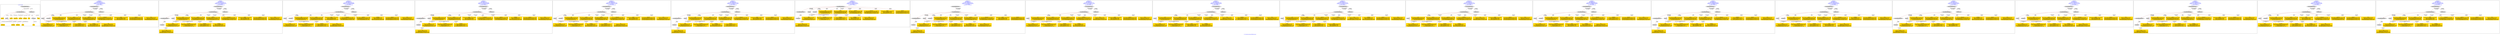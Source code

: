 digraph n0 {
fontcolor="blue"
remincross="true"
label="s17-s-houston-museum-of-fine-arts.json"
subgraph cluster_0 {
label="1-correct model"
n2[style="filled",color="white",fillcolor="lightgray",label="CulturalHeritageObject1"];
n3[shape="plaintext",style="filled",fillcolor="gold",label="artyear"];
n4[style="filled",color="white",fillcolor="lightgray",label="Person1"];
n5[shape="plaintext",style="filled",fillcolor="gold",label="artdesc"];
n6[shape="plaintext",style="filled",fillcolor="gold",label="dimensions"];
n7[shape="plaintext",style="filled",fillcolor="gold",label="technique"];
n8[shape="plaintext",style="filled",fillcolor="gold",label="credittext"];
n9[shape="plaintext",style="filled",fillcolor="gold",label="title"];
n10[style="filled",color="white",fillcolor="lightgray",label="Document1"];
n11[shape="plaintext",style="filled",fillcolor="gold",label="nationality"];
n12[shape="plaintext",style="filled",fillcolor="gold",label="birthDate"];
n13[shape="plaintext",style="filled",fillcolor="gold",label="deathDate"];
n14[shape="plaintext",style="filled",fillcolor="gold",label="artist"];
n15[style="filled",color="white",fillcolor="lightgray",label="EuropeanaAggregation1"];
n16[style="filled",color="white",fillcolor="lightgray",label="WebResource1"];
n17[shape="plaintext",style="filled",fillcolor="gold",label="photo"];
n18[shape="plaintext",style="filled",fillcolor="gold",label="link"];
}
subgraph cluster_1 {
label="candidate 0\nlink coherence:1.0\nnode coherence:1.0\nconfidence:0.5017318729587926\nmapping score:0.6116884020973753\ncost:15.9998\n-precision:1.0-recall:1.0"
n20[style="filled",color="white",fillcolor="lightgray",label="CulturalHeritageObject1"];
n21[style="filled",color="white",fillcolor="lightgray",label="Person1"];
n22[style="filled",color="white",fillcolor="lightgray",label="Document1"];
n23[style="filled",color="white",fillcolor="lightgray",label="EuropeanaAggregation1"];
n24[style="filled",color="white",fillcolor="lightgray",label="WebResource1"];
n25[shape="plaintext",style="filled",fillcolor="gold",label="artist\n[Person,nameOfThePerson,0.392]\n[Document,classLink,0.271]\n[CulturalHeritageObject,description,0.199]\n[CulturalHeritageObject,title,0.138]"];
n26[shape="plaintext",style="filled",fillcolor="gold",label="nationality\n[Person,countryAssociatedWithThePerson,0.597]\n[CulturalHeritageObject,provenance,0.18]\n[Concept,prefLabel,0.114]\n[CulturalHeritageObject,title,0.109]"];
n27[shape="plaintext",style="filled",fillcolor="gold",label="link\n[Document,classLink,0.459]\n[WebResource,classLink,0.44]\n[CulturalHeritageObject,description,0.054]\n[CulturalHeritageObject,provenance,0.047]"];
n28[shape="plaintext",style="filled",fillcolor="gold",label="title\n[CulturalHeritageObject,description,0.415]\n[CulturalHeritageObject,title,0.333]\n[Person,biographicalInformation,0.174]\n[Document,classLink,0.078]"];
n29[shape="plaintext",style="filled",fillcolor="gold",label="artdesc\n[CulturalHeritageObject,description,0.448]\n[Person,biographicalInformation,0.402]\n[CulturalHeritageObject,title,0.099]\n[CulturalHeritageObject,provenance,0.051]"];
n30[shape="plaintext",style="filled",fillcolor="gold",label="credittext\n[CulturalHeritageObject,provenance,0.638]\n[CulturalHeritageObject,description,0.173]\n[CulturalHeritageObject,title,0.102]\n[Person,biographicalInformation,0.086]"];
n31[shape="plaintext",style="filled",fillcolor="gold",label="dimensions\n[CulturalHeritageObject,extent,0.606]\n[CulturalHeritageObject,accessionNumber,0.187]\n[CulturalHeritageObject,description,0.123]\n[CulturalHeritageObject,provenance,0.085]"];
n32[shape="plaintext",style="filled",fillcolor="gold",label="deathDate\n[Person,dateOfDeath,0.474]\n[CulturalHeritageObject,created,0.305]\n[Person,dateOfBirth,0.162]\n[CulturalHeritageObject,provenance,0.059]"];
n33[shape="plaintext",style="filled",fillcolor="gold",label="photo\n[WebResource,classLink,0.651]\n[Document,classLink,0.337]\n[CulturalHeritageObject,description,0.007]\n[CulturalHeritageObject,extent,0.005]"];
n34[shape="plaintext",style="filled",fillcolor="gold",label="birthDate\n[Person,dateOfDeath,0.327]\n[Person,dateOfBirth,0.32]\n[CulturalHeritageObject,created,0.315]\n[Person,biographicalInformation,0.037]"];
n35[shape="plaintext",style="filled",fillcolor="gold",label="artyear\n[CulturalHeritageObject,created,0.376]\n[Person,dateOfDeath,0.363]\n[Person,dateOfBirth,0.185]\n[CulturalHeritageObject,provenance,0.076]"];
n36[shape="plaintext",style="filled",fillcolor="gold",label="technique\n[CulturalHeritageObject,medium,0.728]\n[CulturalHeritageObject,description,0.138]\n[Person,biographicalInformation,0.079]\n[CulturalHeritageObject,provenance,0.056]"];
}
subgraph cluster_2 {
label="candidate 1\nlink coherence:1.0\nnode coherence:1.0\nconfidence:0.5017318729587926\nmapping score:0.6116884020973753\ncost:16.99979\n-precision:0.88-recall:0.94"
n38[style="filled",color="white",fillcolor="lightgray",label="CulturalHeritageObject1"];
n39[style="filled",color="white",fillcolor="lightgray",label="CulturalHeritageObject2"];
n40[style="filled",color="white",fillcolor="lightgray",label="Person1"];
n41[style="filled",color="white",fillcolor="lightgray",label="Document2"];
n42[style="filled",color="white",fillcolor="lightgray",label="EuropeanaAggregation1"];
n43[style="filled",color="white",fillcolor="lightgray",label="WebResource1"];
n44[shape="plaintext",style="filled",fillcolor="gold",label="artist\n[Person,nameOfThePerson,0.392]\n[Document,classLink,0.271]\n[CulturalHeritageObject,description,0.199]\n[CulturalHeritageObject,title,0.138]"];
n45[shape="plaintext",style="filled",fillcolor="gold",label="nationality\n[Person,countryAssociatedWithThePerson,0.597]\n[CulturalHeritageObject,provenance,0.18]\n[Concept,prefLabel,0.114]\n[CulturalHeritageObject,title,0.109]"];
n46[shape="plaintext",style="filled",fillcolor="gold",label="title\n[CulturalHeritageObject,description,0.415]\n[CulturalHeritageObject,title,0.333]\n[Person,biographicalInformation,0.174]\n[Document,classLink,0.078]"];
n47[shape="plaintext",style="filled",fillcolor="gold",label="artdesc\n[CulturalHeritageObject,description,0.448]\n[Person,biographicalInformation,0.402]\n[CulturalHeritageObject,title,0.099]\n[CulturalHeritageObject,provenance,0.051]"];
n48[shape="plaintext",style="filled",fillcolor="gold",label="credittext\n[CulturalHeritageObject,provenance,0.638]\n[CulturalHeritageObject,description,0.173]\n[CulturalHeritageObject,title,0.102]\n[Person,biographicalInformation,0.086]"];
n49[shape="plaintext",style="filled",fillcolor="gold",label="dimensions\n[CulturalHeritageObject,extent,0.606]\n[CulturalHeritageObject,accessionNumber,0.187]\n[CulturalHeritageObject,description,0.123]\n[CulturalHeritageObject,provenance,0.085]"];
n50[shape="plaintext",style="filled",fillcolor="gold",label="link\n[Document,classLink,0.459]\n[WebResource,classLink,0.44]\n[CulturalHeritageObject,description,0.054]\n[CulturalHeritageObject,provenance,0.047]"];
n51[shape="plaintext",style="filled",fillcolor="gold",label="deathDate\n[Person,dateOfDeath,0.474]\n[CulturalHeritageObject,created,0.305]\n[Person,dateOfBirth,0.162]\n[CulturalHeritageObject,provenance,0.059]"];
n52[shape="plaintext",style="filled",fillcolor="gold",label="photo\n[WebResource,classLink,0.651]\n[Document,classLink,0.337]\n[CulturalHeritageObject,description,0.007]\n[CulturalHeritageObject,extent,0.005]"];
n53[shape="plaintext",style="filled",fillcolor="gold",label="birthDate\n[Person,dateOfDeath,0.327]\n[Person,dateOfBirth,0.32]\n[CulturalHeritageObject,created,0.315]\n[Person,biographicalInformation,0.037]"];
n54[shape="plaintext",style="filled",fillcolor="gold",label="artyear\n[CulturalHeritageObject,created,0.376]\n[Person,dateOfDeath,0.363]\n[Person,dateOfBirth,0.185]\n[CulturalHeritageObject,provenance,0.076]"];
n55[shape="plaintext",style="filled",fillcolor="gold",label="technique\n[CulturalHeritageObject,medium,0.728]\n[CulturalHeritageObject,description,0.138]\n[Person,biographicalInformation,0.079]\n[CulturalHeritageObject,provenance,0.056]"];
}
subgraph cluster_3 {
label="candidate 10\nlink coherence:1.0\nnode coherence:1.0\nconfidence:0.47635721818559856\nmapping score:0.603230183839644\ncost:15.9998\n-precision:0.88-recall:0.88"
n57[style="filled",color="white",fillcolor="lightgray",label="CulturalHeritageObject1"];
n58[style="filled",color="white",fillcolor="lightgray",label="Person1"];
n59[style="filled",color="white",fillcolor="lightgray",label="Document1"];
n60[style="filled",color="white",fillcolor="lightgray",label="EuropeanaAggregation1"];
n61[style="filled",color="white",fillcolor="lightgray",label="WebResource1"];
n62[shape="plaintext",style="filled",fillcolor="gold",label="artist\n[Person,nameOfThePerson,0.392]\n[Document,classLink,0.271]\n[CulturalHeritageObject,description,0.199]\n[CulturalHeritageObject,title,0.138]"];
n63[shape="plaintext",style="filled",fillcolor="gold",label="nationality\n[Person,countryAssociatedWithThePerson,0.597]\n[CulturalHeritageObject,provenance,0.18]\n[Concept,prefLabel,0.114]\n[CulturalHeritageObject,title,0.109]"];
n64[shape="plaintext",style="filled",fillcolor="gold",label="link\n[Document,classLink,0.459]\n[WebResource,classLink,0.44]\n[CulturalHeritageObject,description,0.054]\n[CulturalHeritageObject,provenance,0.047]"];
n65[shape="plaintext",style="filled",fillcolor="gold",label="title\n[CulturalHeritageObject,description,0.415]\n[CulturalHeritageObject,title,0.333]\n[Person,biographicalInformation,0.174]\n[Document,classLink,0.078]"];
n66[shape="plaintext",style="filled",fillcolor="gold",label="artdesc\n[CulturalHeritageObject,description,0.448]\n[Person,biographicalInformation,0.402]\n[CulturalHeritageObject,title,0.099]\n[CulturalHeritageObject,provenance,0.051]"];
n67[shape="plaintext",style="filled",fillcolor="gold",label="artyear\n[CulturalHeritageObject,created,0.376]\n[Person,dateOfDeath,0.363]\n[Person,dateOfBirth,0.185]\n[CulturalHeritageObject,provenance,0.076]"];
n68[shape="plaintext",style="filled",fillcolor="gold",label="dimensions\n[CulturalHeritageObject,extent,0.606]\n[CulturalHeritageObject,accessionNumber,0.187]\n[CulturalHeritageObject,description,0.123]\n[CulturalHeritageObject,provenance,0.085]"];
n69[shape="plaintext",style="filled",fillcolor="gold",label="credittext\n[CulturalHeritageObject,provenance,0.638]\n[CulturalHeritageObject,description,0.173]\n[CulturalHeritageObject,title,0.102]\n[Person,biographicalInformation,0.086]"];
n70[shape="plaintext",style="filled",fillcolor="gold",label="deathDate\n[Person,dateOfDeath,0.474]\n[CulturalHeritageObject,created,0.305]\n[Person,dateOfBirth,0.162]\n[CulturalHeritageObject,provenance,0.059]"];
n71[shape="plaintext",style="filled",fillcolor="gold",label="photo\n[WebResource,classLink,0.651]\n[Document,classLink,0.337]\n[CulturalHeritageObject,description,0.007]\n[CulturalHeritageObject,extent,0.005]"];
n72[shape="plaintext",style="filled",fillcolor="gold",label="birthDate\n[Person,dateOfDeath,0.327]\n[Person,dateOfBirth,0.32]\n[CulturalHeritageObject,created,0.315]\n[Person,biographicalInformation,0.037]"];
n73[shape="plaintext",style="filled",fillcolor="gold",label="technique\n[CulturalHeritageObject,medium,0.728]\n[CulturalHeritageObject,description,0.138]\n[Person,biographicalInformation,0.079]\n[CulturalHeritageObject,provenance,0.056]"];
}
subgraph cluster_4 {
label="candidate 11\nlink coherence:1.0\nnode coherence:1.0\nconfidence:0.47635721818559856\nmapping score:0.603230183839644\ncost:16.99979\n-precision:0.76-recall:0.81"
n75[style="filled",color="white",fillcolor="lightgray",label="CulturalHeritageObject1"];
n76[style="filled",color="white",fillcolor="lightgray",label="CulturalHeritageObject2"];
n77[style="filled",color="white",fillcolor="lightgray",label="Person1"];
n78[style="filled",color="white",fillcolor="lightgray",label="Document2"];
n79[style="filled",color="white",fillcolor="lightgray",label="EuropeanaAggregation1"];
n80[style="filled",color="white",fillcolor="lightgray",label="WebResource1"];
n81[shape="plaintext",style="filled",fillcolor="gold",label="artist\n[Person,nameOfThePerson,0.392]\n[Document,classLink,0.271]\n[CulturalHeritageObject,description,0.199]\n[CulturalHeritageObject,title,0.138]"];
n82[shape="plaintext",style="filled",fillcolor="gold",label="nationality\n[Person,countryAssociatedWithThePerson,0.597]\n[CulturalHeritageObject,provenance,0.18]\n[Concept,prefLabel,0.114]\n[CulturalHeritageObject,title,0.109]"];
n83[shape="plaintext",style="filled",fillcolor="gold",label="title\n[CulturalHeritageObject,description,0.415]\n[CulturalHeritageObject,title,0.333]\n[Person,biographicalInformation,0.174]\n[Document,classLink,0.078]"];
n84[shape="plaintext",style="filled",fillcolor="gold",label="artdesc\n[CulturalHeritageObject,description,0.448]\n[Person,biographicalInformation,0.402]\n[CulturalHeritageObject,title,0.099]\n[CulturalHeritageObject,provenance,0.051]"];
n85[shape="plaintext",style="filled",fillcolor="gold",label="artyear\n[CulturalHeritageObject,created,0.376]\n[Person,dateOfDeath,0.363]\n[Person,dateOfBirth,0.185]\n[CulturalHeritageObject,provenance,0.076]"];
n86[shape="plaintext",style="filled",fillcolor="gold",label="dimensions\n[CulturalHeritageObject,extent,0.606]\n[CulturalHeritageObject,accessionNumber,0.187]\n[CulturalHeritageObject,description,0.123]\n[CulturalHeritageObject,provenance,0.085]"];
n87[shape="plaintext",style="filled",fillcolor="gold",label="link\n[Document,classLink,0.459]\n[WebResource,classLink,0.44]\n[CulturalHeritageObject,description,0.054]\n[CulturalHeritageObject,provenance,0.047]"];
n88[shape="plaintext",style="filled",fillcolor="gold",label="credittext\n[CulturalHeritageObject,provenance,0.638]\n[CulturalHeritageObject,description,0.173]\n[CulturalHeritageObject,title,0.102]\n[Person,biographicalInformation,0.086]"];
n89[shape="plaintext",style="filled",fillcolor="gold",label="deathDate\n[Person,dateOfDeath,0.474]\n[CulturalHeritageObject,created,0.305]\n[Person,dateOfBirth,0.162]\n[CulturalHeritageObject,provenance,0.059]"];
n90[shape="plaintext",style="filled",fillcolor="gold",label="photo\n[WebResource,classLink,0.651]\n[Document,classLink,0.337]\n[CulturalHeritageObject,description,0.007]\n[CulturalHeritageObject,extent,0.005]"];
n91[shape="plaintext",style="filled",fillcolor="gold",label="birthDate\n[Person,dateOfDeath,0.327]\n[Person,dateOfBirth,0.32]\n[CulturalHeritageObject,created,0.315]\n[Person,biographicalInformation,0.037]"];
n92[shape="plaintext",style="filled",fillcolor="gold",label="technique\n[CulturalHeritageObject,medium,0.728]\n[CulturalHeritageObject,description,0.138]\n[Person,biographicalInformation,0.079]\n[CulturalHeritageObject,provenance,0.056]"];
}
subgraph cluster_5 {
label="candidate 12\nlink coherence:1.0\nnode coherence:1.0\nconfidence:0.47628879392551576\nmapping score:0.6032073757529497\ncost:15.9998\n-precision:0.88-recall:0.88"
n94[style="filled",color="white",fillcolor="lightgray",label="CulturalHeritageObject1"];
n95[style="filled",color="white",fillcolor="lightgray",label="Person1"];
n96[style="filled",color="white",fillcolor="lightgray",label="Document1"];
n97[style="filled",color="white",fillcolor="lightgray",label="EuropeanaAggregation1"];
n98[style="filled",color="white",fillcolor="lightgray",label="WebResource1"];
n99[shape="plaintext",style="filled",fillcolor="gold",label="artist\n[Person,nameOfThePerson,0.392]\n[Document,classLink,0.271]\n[CulturalHeritageObject,description,0.199]\n[CulturalHeritageObject,title,0.138]"];
n100[shape="plaintext",style="filled",fillcolor="gold",label="nationality\n[Person,countryAssociatedWithThePerson,0.597]\n[CulturalHeritageObject,provenance,0.18]\n[Concept,prefLabel,0.114]\n[CulturalHeritageObject,title,0.109]"];
n101[shape="plaintext",style="filled",fillcolor="gold",label="link\n[Document,classLink,0.459]\n[WebResource,classLink,0.44]\n[CulturalHeritageObject,description,0.054]\n[CulturalHeritageObject,provenance,0.047]"];
n102[shape="plaintext",style="filled",fillcolor="gold",label="title\n[CulturalHeritageObject,description,0.415]\n[CulturalHeritageObject,title,0.333]\n[Person,biographicalInformation,0.174]\n[Document,classLink,0.078]"];
n103[shape="plaintext",style="filled",fillcolor="gold",label="artdesc\n[CulturalHeritageObject,description,0.448]\n[Person,biographicalInformation,0.402]\n[CulturalHeritageObject,title,0.099]\n[CulturalHeritageObject,provenance,0.051]"];
n104[shape="plaintext",style="filled",fillcolor="gold",label="credittext\n[CulturalHeritageObject,provenance,0.638]\n[CulturalHeritageObject,description,0.173]\n[CulturalHeritageObject,title,0.102]\n[Person,biographicalInformation,0.086]"];
n105[shape="plaintext",style="filled",fillcolor="gold",label="dimensions\n[CulturalHeritageObject,extent,0.606]\n[CulturalHeritageObject,accessionNumber,0.187]\n[CulturalHeritageObject,description,0.123]\n[CulturalHeritageObject,provenance,0.085]"];
n106[shape="plaintext",style="filled",fillcolor="gold",label="birthDate\n[Person,dateOfDeath,0.327]\n[Person,dateOfBirth,0.32]\n[CulturalHeritageObject,created,0.315]\n[Person,biographicalInformation,0.037]"];
n107[shape="plaintext",style="filled",fillcolor="gold",label="photo\n[WebResource,classLink,0.651]\n[Document,classLink,0.337]\n[CulturalHeritageObject,description,0.007]\n[CulturalHeritageObject,extent,0.005]"];
n108[shape="plaintext",style="filled",fillcolor="gold",label="deathDate\n[Person,dateOfDeath,0.474]\n[CulturalHeritageObject,created,0.305]\n[Person,dateOfBirth,0.162]\n[CulturalHeritageObject,provenance,0.059]"];
n109[shape="plaintext",style="filled",fillcolor="gold",label="artyear\n[CulturalHeritageObject,created,0.376]\n[Person,dateOfDeath,0.363]\n[Person,dateOfBirth,0.185]\n[CulturalHeritageObject,provenance,0.076]"];
n110[shape="plaintext",style="filled",fillcolor="gold",label="technique\n[CulturalHeritageObject,medium,0.728]\n[CulturalHeritageObject,description,0.138]\n[Person,biographicalInformation,0.079]\n[CulturalHeritageObject,provenance,0.056]"];
}
subgraph cluster_6 {
label="candidate 13\nlink coherence:1.0\nnode coherence:1.0\nconfidence:0.47628879392551576\nmapping score:0.6032073757529497\ncost:16.99979\n-precision:0.76-recall:0.81"
n112[style="filled",color="white",fillcolor="lightgray",label="CulturalHeritageObject1"];
n113[style="filled",color="white",fillcolor="lightgray",label="CulturalHeritageObject2"];
n114[style="filled",color="white",fillcolor="lightgray",label="Person1"];
n115[style="filled",color="white",fillcolor="lightgray",label="Document2"];
n116[style="filled",color="white",fillcolor="lightgray",label="EuropeanaAggregation1"];
n117[style="filled",color="white",fillcolor="lightgray",label="WebResource1"];
n118[shape="plaintext",style="filled",fillcolor="gold",label="artist\n[Person,nameOfThePerson,0.392]\n[Document,classLink,0.271]\n[CulturalHeritageObject,description,0.199]\n[CulturalHeritageObject,title,0.138]"];
n119[shape="plaintext",style="filled",fillcolor="gold",label="nationality\n[Person,countryAssociatedWithThePerson,0.597]\n[CulturalHeritageObject,provenance,0.18]\n[Concept,prefLabel,0.114]\n[CulturalHeritageObject,title,0.109]"];
n120[shape="plaintext",style="filled",fillcolor="gold",label="title\n[CulturalHeritageObject,description,0.415]\n[CulturalHeritageObject,title,0.333]\n[Person,biographicalInformation,0.174]\n[Document,classLink,0.078]"];
n121[shape="plaintext",style="filled",fillcolor="gold",label="artdesc\n[CulturalHeritageObject,description,0.448]\n[Person,biographicalInformation,0.402]\n[CulturalHeritageObject,title,0.099]\n[CulturalHeritageObject,provenance,0.051]"];
n122[shape="plaintext",style="filled",fillcolor="gold",label="credittext\n[CulturalHeritageObject,provenance,0.638]\n[CulturalHeritageObject,description,0.173]\n[CulturalHeritageObject,title,0.102]\n[Person,biographicalInformation,0.086]"];
n123[shape="plaintext",style="filled",fillcolor="gold",label="dimensions\n[CulturalHeritageObject,extent,0.606]\n[CulturalHeritageObject,accessionNumber,0.187]\n[CulturalHeritageObject,description,0.123]\n[CulturalHeritageObject,provenance,0.085]"];
n124[shape="plaintext",style="filled",fillcolor="gold",label="link\n[Document,classLink,0.459]\n[WebResource,classLink,0.44]\n[CulturalHeritageObject,description,0.054]\n[CulturalHeritageObject,provenance,0.047]"];
n125[shape="plaintext",style="filled",fillcolor="gold",label="birthDate\n[Person,dateOfDeath,0.327]\n[Person,dateOfBirth,0.32]\n[CulturalHeritageObject,created,0.315]\n[Person,biographicalInformation,0.037]"];
n126[shape="plaintext",style="filled",fillcolor="gold",label="photo\n[WebResource,classLink,0.651]\n[Document,classLink,0.337]\n[CulturalHeritageObject,description,0.007]\n[CulturalHeritageObject,extent,0.005]"];
n127[shape="plaintext",style="filled",fillcolor="gold",label="deathDate\n[Person,dateOfDeath,0.474]\n[CulturalHeritageObject,created,0.305]\n[Person,dateOfBirth,0.162]\n[CulturalHeritageObject,provenance,0.059]"];
n128[shape="plaintext",style="filled",fillcolor="gold",label="artyear\n[CulturalHeritageObject,created,0.376]\n[Person,dateOfDeath,0.363]\n[Person,dateOfBirth,0.185]\n[CulturalHeritageObject,provenance,0.076]"];
n129[shape="plaintext",style="filled",fillcolor="gold",label="technique\n[CulturalHeritageObject,medium,0.728]\n[CulturalHeritageObject,description,0.138]\n[Person,biographicalInformation,0.079]\n[CulturalHeritageObject,provenance,0.056]"];
}
subgraph cluster_7 {
label="candidate 14\nlink coherence:1.0\nnode coherence:1.0\nconfidence:0.4755840315232827\nmapping score:0.6029724549522053\ncost:15.99991\n-precision:0.75-recall:0.75"
n131[style="filled",color="white",fillcolor="lightgray",label="CulturalHeritageObject1"];
n132[style="filled",color="white",fillcolor="lightgray",label="CulturalHeritageObject2"];
n133[style="filled",color="white",fillcolor="lightgray",label="Person1"];
n134[style="filled",color="white",fillcolor="lightgray",label="Document1"];
n135[style="filled",color="white",fillcolor="lightgray",label="Document2"];
n136[shape="plaintext",style="filled",fillcolor="gold",label="artist\n[Person,nameOfThePerson,0.392]\n[Document,classLink,0.271]\n[CulturalHeritageObject,description,0.199]\n[CulturalHeritageObject,title,0.138]"];
n137[shape="plaintext",style="filled",fillcolor="gold",label="nationality\n[Person,countryAssociatedWithThePerson,0.597]\n[CulturalHeritageObject,provenance,0.18]\n[Concept,prefLabel,0.114]\n[CulturalHeritageObject,title,0.109]"];
n138[shape="plaintext",style="filled",fillcolor="gold",label="title\n[CulturalHeritageObject,description,0.415]\n[CulturalHeritageObject,title,0.333]\n[Person,biographicalInformation,0.174]\n[Document,classLink,0.078]"];
n139[shape="plaintext",style="filled",fillcolor="gold",label="artdesc\n[CulturalHeritageObject,description,0.448]\n[Person,biographicalInformation,0.402]\n[CulturalHeritageObject,title,0.099]\n[CulturalHeritageObject,provenance,0.051]"];
n140[shape="plaintext",style="filled",fillcolor="gold",label="credittext\n[CulturalHeritageObject,provenance,0.638]\n[CulturalHeritageObject,description,0.173]\n[CulturalHeritageObject,title,0.102]\n[Person,biographicalInformation,0.086]"];
n141[shape="plaintext",style="filled",fillcolor="gold",label="photo\n[WebResource,classLink,0.651]\n[Document,classLink,0.337]\n[CulturalHeritageObject,description,0.007]\n[CulturalHeritageObject,extent,0.005]"];
n142[shape="plaintext",style="filled",fillcolor="gold",label="dimensions\n[CulturalHeritageObject,extent,0.606]\n[CulturalHeritageObject,accessionNumber,0.187]\n[CulturalHeritageObject,description,0.123]\n[CulturalHeritageObject,provenance,0.085]"];
n143[shape="plaintext",style="filled",fillcolor="gold",label="link\n[Document,classLink,0.459]\n[WebResource,classLink,0.44]\n[CulturalHeritageObject,description,0.054]\n[CulturalHeritageObject,provenance,0.047]"];
n144[shape="plaintext",style="filled",fillcolor="gold",label="deathDate\n[Person,dateOfDeath,0.474]\n[CulturalHeritageObject,created,0.305]\n[Person,dateOfBirth,0.162]\n[CulturalHeritageObject,provenance,0.059]"];
n145[shape="plaintext",style="filled",fillcolor="gold",label="birthDate\n[Person,dateOfDeath,0.327]\n[Person,dateOfBirth,0.32]\n[CulturalHeritageObject,created,0.315]\n[Person,biographicalInformation,0.037]"];
n146[shape="plaintext",style="filled",fillcolor="gold",label="artyear\n[CulturalHeritageObject,created,0.376]\n[Person,dateOfDeath,0.363]\n[Person,dateOfBirth,0.185]\n[CulturalHeritageObject,provenance,0.076]"];
n147[shape="plaintext",style="filled",fillcolor="gold",label="technique\n[CulturalHeritageObject,medium,0.728]\n[CulturalHeritageObject,description,0.138]\n[Person,biographicalInformation,0.079]\n[CulturalHeritageObject,provenance,0.056]"];
}
subgraph cluster_8 {
label="candidate 15\nlink coherence:1.0\nnode coherence:1.0\nconfidence:0.4755840315232827\nmapping score:0.6029724549522053\ncost:16.99985\n-precision:0.76-recall:0.81"
n149[style="filled",color="white",fillcolor="lightgray",label="CulturalHeritageObject1"];
n150[style="filled",color="white",fillcolor="lightgray",label="CulturalHeritageObject2"];
n151[style="filled",color="white",fillcolor="lightgray",label="Person1"];
n152[style="filled",color="white",fillcolor="lightgray",label="Document1"];
n153[style="filled",color="white",fillcolor="lightgray",label="Document2"];
n154[style="filled",color="white",fillcolor="lightgray",label="EuropeanaAggregation1"];
n155[shape="plaintext",style="filled",fillcolor="gold",label="artist\n[Person,nameOfThePerson,0.392]\n[Document,classLink,0.271]\n[CulturalHeritageObject,description,0.199]\n[CulturalHeritageObject,title,0.138]"];
n156[shape="plaintext",style="filled",fillcolor="gold",label="nationality\n[Person,countryAssociatedWithThePerson,0.597]\n[CulturalHeritageObject,provenance,0.18]\n[Concept,prefLabel,0.114]\n[CulturalHeritageObject,title,0.109]"];
n157[shape="plaintext",style="filled",fillcolor="gold",label="title\n[CulturalHeritageObject,description,0.415]\n[CulturalHeritageObject,title,0.333]\n[Person,biographicalInformation,0.174]\n[Document,classLink,0.078]"];
n158[shape="plaintext",style="filled",fillcolor="gold",label="artdesc\n[CulturalHeritageObject,description,0.448]\n[Person,biographicalInformation,0.402]\n[CulturalHeritageObject,title,0.099]\n[CulturalHeritageObject,provenance,0.051]"];
n159[shape="plaintext",style="filled",fillcolor="gold",label="credittext\n[CulturalHeritageObject,provenance,0.638]\n[CulturalHeritageObject,description,0.173]\n[CulturalHeritageObject,title,0.102]\n[Person,biographicalInformation,0.086]"];
n160[shape="plaintext",style="filled",fillcolor="gold",label="photo\n[WebResource,classLink,0.651]\n[Document,classLink,0.337]\n[CulturalHeritageObject,description,0.007]\n[CulturalHeritageObject,extent,0.005]"];
n161[shape="plaintext",style="filled",fillcolor="gold",label="dimensions\n[CulturalHeritageObject,extent,0.606]\n[CulturalHeritageObject,accessionNumber,0.187]\n[CulturalHeritageObject,description,0.123]\n[CulturalHeritageObject,provenance,0.085]"];
n162[shape="plaintext",style="filled",fillcolor="gold",label="link\n[Document,classLink,0.459]\n[WebResource,classLink,0.44]\n[CulturalHeritageObject,description,0.054]\n[CulturalHeritageObject,provenance,0.047]"];
n163[shape="plaintext",style="filled",fillcolor="gold",label="deathDate\n[Person,dateOfDeath,0.474]\n[CulturalHeritageObject,created,0.305]\n[Person,dateOfBirth,0.162]\n[CulturalHeritageObject,provenance,0.059]"];
n164[shape="plaintext",style="filled",fillcolor="gold",label="birthDate\n[Person,dateOfDeath,0.327]\n[Person,dateOfBirth,0.32]\n[CulturalHeritageObject,created,0.315]\n[Person,biographicalInformation,0.037]"];
n165[shape="plaintext",style="filled",fillcolor="gold",label="artyear\n[CulturalHeritageObject,created,0.376]\n[Person,dateOfDeath,0.363]\n[Person,dateOfBirth,0.185]\n[CulturalHeritageObject,provenance,0.076]"];
n166[shape="plaintext",style="filled",fillcolor="gold",label="technique\n[CulturalHeritageObject,medium,0.728]\n[CulturalHeritageObject,description,0.138]\n[Person,biographicalInformation,0.079]\n[CulturalHeritageObject,provenance,0.056]"];
}
subgraph cluster_9 {
label="candidate 16\nlink coherence:1.0\nnode coherence:1.0\nconfidence:0.4674228072537249\nmapping score:0.6141409357512416\ncost:14.9998\n-precision:0.93-recall:0.88"
n168[style="filled",color="white",fillcolor="lightgray",label="CulturalHeritageObject1"];
n169[style="filled",color="white",fillcolor="lightgray",label="Person1"];
n170[style="filled",color="white",fillcolor="lightgray",label="EuropeanaAggregation1"];
n171[style="filled",color="white",fillcolor="lightgray",label="WebResource1"];
n172[shape="plaintext",style="filled",fillcolor="gold",label="artist\n[Person,nameOfThePerson,0.392]\n[Document,classLink,0.271]\n[CulturalHeritageObject,description,0.199]\n[CulturalHeritageObject,title,0.138]"];
n173[shape="plaintext",style="filled",fillcolor="gold",label="nationality\n[Person,countryAssociatedWithThePerson,0.597]\n[CulturalHeritageObject,provenance,0.18]\n[Concept,prefLabel,0.114]\n[CulturalHeritageObject,title,0.109]"];
n174[shape="plaintext",style="filled",fillcolor="gold",label="title\n[CulturalHeritageObject,description,0.415]\n[CulturalHeritageObject,title,0.333]\n[Person,biographicalInformation,0.174]\n[Document,classLink,0.078]"];
n175[shape="plaintext",style="filled",fillcolor="gold",label="artdesc\n[CulturalHeritageObject,description,0.448]\n[Person,biographicalInformation,0.402]\n[CulturalHeritageObject,title,0.099]\n[CulturalHeritageObject,provenance,0.051]"];
n176[shape="plaintext",style="filled",fillcolor="gold",label="credittext\n[CulturalHeritageObject,provenance,0.638]\n[CulturalHeritageObject,description,0.173]\n[CulturalHeritageObject,title,0.102]\n[Person,biographicalInformation,0.086]"];
n177[shape="plaintext",style="filled",fillcolor="gold",label="dimensions\n[CulturalHeritageObject,extent,0.606]\n[CulturalHeritageObject,accessionNumber,0.187]\n[CulturalHeritageObject,description,0.123]\n[CulturalHeritageObject,provenance,0.085]"];
n178[shape="plaintext",style="filled",fillcolor="gold",label="link\n[Document,classLink,0.459]\n[WebResource,classLink,0.44]\n[CulturalHeritageObject,description,0.054]\n[CulturalHeritageObject,provenance,0.047]"];
n179[shape="plaintext",style="filled",fillcolor="gold",label="deathDate\n[Person,dateOfDeath,0.474]\n[CulturalHeritageObject,created,0.305]\n[Person,dateOfBirth,0.162]\n[CulturalHeritageObject,provenance,0.059]"];
n180[shape="plaintext",style="filled",fillcolor="gold",label="photo\n[WebResource,classLink,0.651]\n[Document,classLink,0.337]\n[CulturalHeritageObject,description,0.007]\n[CulturalHeritageObject,extent,0.005]"];
n181[shape="plaintext",style="filled",fillcolor="gold",label="birthDate\n[Person,dateOfDeath,0.327]\n[Person,dateOfBirth,0.32]\n[CulturalHeritageObject,created,0.315]\n[Person,biographicalInformation,0.037]"];
n182[shape="plaintext",style="filled",fillcolor="gold",label="artyear\n[CulturalHeritageObject,created,0.376]\n[Person,dateOfDeath,0.363]\n[Person,dateOfBirth,0.185]\n[CulturalHeritageObject,provenance,0.076]"];
n183[shape="plaintext",style="filled",fillcolor="gold",label="technique\n[CulturalHeritageObject,medium,0.728]\n[CulturalHeritageObject,description,0.138]\n[Person,biographicalInformation,0.079]\n[CulturalHeritageObject,provenance,0.056]"];
}
subgraph cluster_10 {
label="candidate 17\nlink coherence:1.0\nnode coherence:1.0\nconfidence:0.45228473628122906\nmapping score:0.609094912093743\ncost:14.9998\n-precision:0.8-recall:0.75"
n185[style="filled",color="white",fillcolor="lightgray",label="CulturalHeritageObject1"];
n186[style="filled",color="white",fillcolor="lightgray",label="Person1"];
n187[style="filled",color="white",fillcolor="lightgray",label="EuropeanaAggregation1"];
n188[style="filled",color="white",fillcolor="lightgray",label="WebResource1"];
n189[shape="plaintext",style="filled",fillcolor="gold",label="artist\n[Person,nameOfThePerson,0.392]\n[Document,classLink,0.271]\n[CulturalHeritageObject,description,0.199]\n[CulturalHeritageObject,title,0.138]"];
n190[shape="plaintext",style="filled",fillcolor="gold",label="nationality\n[Person,countryAssociatedWithThePerson,0.597]\n[CulturalHeritageObject,provenance,0.18]\n[Concept,prefLabel,0.114]\n[CulturalHeritageObject,title,0.109]"];
n191[shape="plaintext",style="filled",fillcolor="gold",label="title\n[CulturalHeritageObject,description,0.415]\n[CulturalHeritageObject,title,0.333]\n[Person,biographicalInformation,0.174]\n[Document,classLink,0.078]"];
n192[shape="plaintext",style="filled",fillcolor="gold",label="artdesc\n[CulturalHeritageObject,description,0.448]\n[Person,biographicalInformation,0.402]\n[CulturalHeritageObject,title,0.099]\n[CulturalHeritageObject,provenance,0.051]"];
n193[shape="plaintext",style="filled",fillcolor="gold",label="credittext\n[CulturalHeritageObject,provenance,0.638]\n[CulturalHeritageObject,description,0.173]\n[CulturalHeritageObject,title,0.102]\n[Person,biographicalInformation,0.086]"];
n194[shape="plaintext",style="filled",fillcolor="gold",label="dimensions\n[CulturalHeritageObject,extent,0.606]\n[CulturalHeritageObject,accessionNumber,0.187]\n[CulturalHeritageObject,description,0.123]\n[CulturalHeritageObject,provenance,0.085]"];
n195[shape="plaintext",style="filled",fillcolor="gold",label="link\n[Document,classLink,0.459]\n[WebResource,classLink,0.44]\n[CulturalHeritageObject,description,0.054]\n[CulturalHeritageObject,provenance,0.047]"];
n196[shape="plaintext",style="filled",fillcolor="gold",label="artyear\n[CulturalHeritageObject,created,0.376]\n[Person,dateOfDeath,0.363]\n[Person,dateOfBirth,0.185]\n[CulturalHeritageObject,provenance,0.076]"];
n197[shape="plaintext",style="filled",fillcolor="gold",label="photo\n[WebResource,classLink,0.651]\n[Document,classLink,0.337]\n[CulturalHeritageObject,description,0.007]\n[CulturalHeritageObject,extent,0.005]"];
n198[shape="plaintext",style="filled",fillcolor="gold",label="birthDate\n[Person,dateOfDeath,0.327]\n[Person,dateOfBirth,0.32]\n[CulturalHeritageObject,created,0.315]\n[Person,biographicalInformation,0.037]"];
n199[shape="plaintext",style="filled",fillcolor="gold",label="deathDate\n[Person,dateOfDeath,0.474]\n[CulturalHeritageObject,created,0.305]\n[Person,dateOfBirth,0.162]\n[CulturalHeritageObject,provenance,0.059]"];
n200[shape="plaintext",style="filled",fillcolor="gold",label="technique\n[CulturalHeritageObject,medium,0.728]\n[CulturalHeritageObject,description,0.138]\n[Person,biographicalInformation,0.079]\n[CulturalHeritageObject,provenance,0.056]"];
}
subgraph cluster_11 {
label="candidate 18\nlink coherence:1.0\nnode coherence:1.0\nconfidence:0.4511094512443636\nmapping score:0.6087031504147878\ncost:14.9998\n-precision:0.8-recall:0.75"
n202[style="filled",color="white",fillcolor="lightgray",label="CulturalHeritageObject1"];
n203[style="filled",color="white",fillcolor="lightgray",label="Person1"];
n204[style="filled",color="white",fillcolor="lightgray",label="EuropeanaAggregation1"];
n205[style="filled",color="white",fillcolor="lightgray",label="WebResource1"];
n206[shape="plaintext",style="filled",fillcolor="gold",label="artist\n[Person,nameOfThePerson,0.392]\n[Document,classLink,0.271]\n[CulturalHeritageObject,description,0.199]\n[CulturalHeritageObject,title,0.138]"];
n207[shape="plaintext",style="filled",fillcolor="gold",label="nationality\n[Person,countryAssociatedWithThePerson,0.597]\n[CulturalHeritageObject,provenance,0.18]\n[Concept,prefLabel,0.114]\n[CulturalHeritageObject,title,0.109]"];
n208[shape="plaintext",style="filled",fillcolor="gold",label="title\n[CulturalHeritageObject,description,0.415]\n[CulturalHeritageObject,title,0.333]\n[Person,biographicalInformation,0.174]\n[Document,classLink,0.078]"];
n209[shape="plaintext",style="filled",fillcolor="gold",label="artdesc\n[CulturalHeritageObject,description,0.448]\n[Person,biographicalInformation,0.402]\n[CulturalHeritageObject,title,0.099]\n[CulturalHeritageObject,provenance,0.051]"];
n210[shape="plaintext",style="filled",fillcolor="gold",label="credittext\n[CulturalHeritageObject,provenance,0.638]\n[CulturalHeritageObject,description,0.173]\n[CulturalHeritageObject,title,0.102]\n[Person,biographicalInformation,0.086]"];
n211[shape="plaintext",style="filled",fillcolor="gold",label="dimensions\n[CulturalHeritageObject,extent,0.606]\n[CulturalHeritageObject,accessionNumber,0.187]\n[CulturalHeritageObject,description,0.123]\n[CulturalHeritageObject,provenance,0.085]"];
n212[shape="plaintext",style="filled",fillcolor="gold",label="link\n[Document,classLink,0.459]\n[WebResource,classLink,0.44]\n[CulturalHeritageObject,description,0.054]\n[CulturalHeritageObject,provenance,0.047]"];
n213[shape="plaintext",style="filled",fillcolor="gold",label="deathDate\n[Person,dateOfDeath,0.474]\n[CulturalHeritageObject,created,0.305]\n[Person,dateOfBirth,0.162]\n[CulturalHeritageObject,provenance,0.059]"];
n214[shape="plaintext",style="filled",fillcolor="gold",label="photo\n[WebResource,classLink,0.651]\n[Document,classLink,0.337]\n[CulturalHeritageObject,description,0.007]\n[CulturalHeritageObject,extent,0.005]"];
n215[shape="plaintext",style="filled",fillcolor="gold",label="artyear\n[CulturalHeritageObject,created,0.376]\n[Person,dateOfDeath,0.363]\n[Person,dateOfBirth,0.185]\n[CulturalHeritageObject,provenance,0.076]"];
n216[shape="plaintext",style="filled",fillcolor="gold",label="birthDate\n[Person,dateOfDeath,0.327]\n[Person,dateOfBirth,0.32]\n[CulturalHeritageObject,created,0.315]\n[Person,biographicalInformation,0.037]"];
n217[shape="plaintext",style="filled",fillcolor="gold",label="technique\n[CulturalHeritageObject,medium,0.728]\n[CulturalHeritageObject,description,0.138]\n[Person,biographicalInformation,0.079]\n[CulturalHeritageObject,provenance,0.056]"];
}
subgraph cluster_12 {
label="candidate 19\nlink coherence:1.0\nnode coherence:1.0\nconfidence:0.4451902700771255\nmapping score:0.6067300900257085\ncost:14.9998\n-precision:0.8-recall:0.75"
n219[style="filled",color="white",fillcolor="lightgray",label="CulturalHeritageObject1"];
n220[style="filled",color="white",fillcolor="lightgray",label="Person1"];
n221[style="filled",color="white",fillcolor="lightgray",label="EuropeanaAggregation1"];
n222[style="filled",color="white",fillcolor="lightgray",label="WebResource1"];
n223[shape="plaintext",style="filled",fillcolor="gold",label="artist\n[Person,nameOfThePerson,0.392]\n[Document,classLink,0.271]\n[CulturalHeritageObject,description,0.199]\n[CulturalHeritageObject,title,0.138]"];
n224[shape="plaintext",style="filled",fillcolor="gold",label="nationality\n[Person,countryAssociatedWithThePerson,0.597]\n[CulturalHeritageObject,provenance,0.18]\n[Concept,prefLabel,0.114]\n[CulturalHeritageObject,title,0.109]"];
n225[shape="plaintext",style="filled",fillcolor="gold",label="title\n[CulturalHeritageObject,description,0.415]\n[CulturalHeritageObject,title,0.333]\n[Person,biographicalInformation,0.174]\n[Document,classLink,0.078]"];
n226[shape="plaintext",style="filled",fillcolor="gold",label="artdesc\n[CulturalHeritageObject,description,0.448]\n[Person,biographicalInformation,0.402]\n[CulturalHeritageObject,title,0.099]\n[CulturalHeritageObject,provenance,0.051]"];
n227[shape="plaintext",style="filled",fillcolor="gold",label="credittext\n[CulturalHeritageObject,provenance,0.638]\n[CulturalHeritageObject,description,0.173]\n[CulturalHeritageObject,title,0.102]\n[Person,biographicalInformation,0.086]"];
n228[shape="plaintext",style="filled",fillcolor="gold",label="dimensions\n[CulturalHeritageObject,extent,0.606]\n[CulturalHeritageObject,accessionNumber,0.187]\n[CulturalHeritageObject,description,0.123]\n[CulturalHeritageObject,provenance,0.085]"];
n229[shape="plaintext",style="filled",fillcolor="gold",label="link\n[Document,classLink,0.459]\n[WebResource,classLink,0.44]\n[CulturalHeritageObject,description,0.054]\n[CulturalHeritageObject,provenance,0.047]"];
n230[shape="plaintext",style="filled",fillcolor="gold",label="deathDate\n[Person,dateOfDeath,0.474]\n[CulturalHeritageObject,created,0.305]\n[Person,dateOfBirth,0.162]\n[CulturalHeritageObject,provenance,0.059]"];
n231[shape="plaintext",style="filled",fillcolor="gold",label="photo\n[WebResource,classLink,0.651]\n[Document,classLink,0.337]\n[CulturalHeritageObject,description,0.007]\n[CulturalHeritageObject,extent,0.005]"];
n232[shape="plaintext",style="filled",fillcolor="gold",label="birthDate\n[Person,dateOfDeath,0.327]\n[Person,dateOfBirth,0.32]\n[CulturalHeritageObject,created,0.315]\n[Person,biographicalInformation,0.037]"];
n233[shape="plaintext",style="filled",fillcolor="gold",label="artyear\n[CulturalHeritageObject,created,0.376]\n[Person,dateOfDeath,0.363]\n[Person,dateOfBirth,0.185]\n[CulturalHeritageObject,provenance,0.076]"];
n234[shape="plaintext",style="filled",fillcolor="gold",label="technique\n[CulturalHeritageObject,medium,0.728]\n[CulturalHeritageObject,description,0.138]\n[Person,biographicalInformation,0.079]\n[CulturalHeritageObject,provenance,0.056]"];
}
subgraph cluster_13 {
label="candidate 2\nlink coherence:1.0\nnode coherence:1.0\nconfidence:0.48659380198629676\nmapping score:0.6066423784398767\ncost:15.9998\n-precision:0.88-recall:0.88"
n236[style="filled",color="white",fillcolor="lightgray",label="CulturalHeritageObject1"];
n237[style="filled",color="white",fillcolor="lightgray",label="Person1"];
n238[style="filled",color="white",fillcolor="lightgray",label="Document1"];
n239[style="filled",color="white",fillcolor="lightgray",label="EuropeanaAggregation1"];
n240[style="filled",color="white",fillcolor="lightgray",label="WebResource1"];
n241[shape="plaintext",style="filled",fillcolor="gold",label="artist\n[Person,nameOfThePerson,0.392]\n[Document,classLink,0.271]\n[CulturalHeritageObject,description,0.199]\n[CulturalHeritageObject,title,0.138]"];
n242[shape="plaintext",style="filled",fillcolor="gold",label="nationality\n[Person,countryAssociatedWithThePerson,0.597]\n[CulturalHeritageObject,provenance,0.18]\n[Concept,prefLabel,0.114]\n[CulturalHeritageObject,title,0.109]"];
n243[shape="plaintext",style="filled",fillcolor="gold",label="link\n[Document,classLink,0.459]\n[WebResource,classLink,0.44]\n[CulturalHeritageObject,description,0.054]\n[CulturalHeritageObject,provenance,0.047]"];
n244[shape="plaintext",style="filled",fillcolor="gold",label="title\n[CulturalHeritageObject,description,0.415]\n[CulturalHeritageObject,title,0.333]\n[Person,biographicalInformation,0.174]\n[Document,classLink,0.078]"];
n245[shape="plaintext",style="filled",fillcolor="gold",label="artdesc\n[CulturalHeritageObject,description,0.448]\n[Person,biographicalInformation,0.402]\n[CulturalHeritageObject,title,0.099]\n[CulturalHeritageObject,provenance,0.051]"];
n246[shape="plaintext",style="filled",fillcolor="gold",label="credittext\n[CulturalHeritageObject,provenance,0.638]\n[CulturalHeritageObject,description,0.173]\n[CulturalHeritageObject,title,0.102]\n[Person,biographicalInformation,0.086]"];
n247[shape="plaintext",style="filled",fillcolor="gold",label="dimensions\n[CulturalHeritageObject,extent,0.606]\n[CulturalHeritageObject,accessionNumber,0.187]\n[CulturalHeritageObject,description,0.123]\n[CulturalHeritageObject,provenance,0.085]"];
n248[shape="plaintext",style="filled",fillcolor="gold",label="artyear\n[CulturalHeritageObject,created,0.376]\n[Person,dateOfDeath,0.363]\n[Person,dateOfBirth,0.185]\n[CulturalHeritageObject,provenance,0.076]"];
n249[shape="plaintext",style="filled",fillcolor="gold",label="photo\n[WebResource,classLink,0.651]\n[Document,classLink,0.337]\n[CulturalHeritageObject,description,0.007]\n[CulturalHeritageObject,extent,0.005]"];
n250[shape="plaintext",style="filled",fillcolor="gold",label="birthDate\n[Person,dateOfDeath,0.327]\n[Person,dateOfBirth,0.32]\n[CulturalHeritageObject,created,0.315]\n[Person,biographicalInformation,0.037]"];
n251[shape="plaintext",style="filled",fillcolor="gold",label="deathDate\n[Person,dateOfDeath,0.474]\n[CulturalHeritageObject,created,0.305]\n[Person,dateOfBirth,0.162]\n[CulturalHeritageObject,provenance,0.059]"];
n252[shape="plaintext",style="filled",fillcolor="gold",label="technique\n[CulturalHeritageObject,medium,0.728]\n[CulturalHeritageObject,description,0.138]\n[Person,biographicalInformation,0.079]\n[CulturalHeritageObject,provenance,0.056]"];
}
subgraph cluster_14 {
label="candidate 3\nlink coherence:1.0\nnode coherence:1.0\nconfidence:0.48659380198629676\nmapping score:0.6066423784398767\ncost:16.99979\n-precision:0.76-recall:0.81"
n254[style="filled",color="white",fillcolor="lightgray",label="CulturalHeritageObject1"];
n255[style="filled",color="white",fillcolor="lightgray",label="CulturalHeritageObject2"];
n256[style="filled",color="white",fillcolor="lightgray",label="Person1"];
n257[style="filled",color="white",fillcolor="lightgray",label="Document2"];
n258[style="filled",color="white",fillcolor="lightgray",label="EuropeanaAggregation1"];
n259[style="filled",color="white",fillcolor="lightgray",label="WebResource1"];
n260[shape="plaintext",style="filled",fillcolor="gold",label="artist\n[Person,nameOfThePerson,0.392]\n[Document,classLink,0.271]\n[CulturalHeritageObject,description,0.199]\n[CulturalHeritageObject,title,0.138]"];
n261[shape="plaintext",style="filled",fillcolor="gold",label="nationality\n[Person,countryAssociatedWithThePerson,0.597]\n[CulturalHeritageObject,provenance,0.18]\n[Concept,prefLabel,0.114]\n[CulturalHeritageObject,title,0.109]"];
n262[shape="plaintext",style="filled",fillcolor="gold",label="title\n[CulturalHeritageObject,description,0.415]\n[CulturalHeritageObject,title,0.333]\n[Person,biographicalInformation,0.174]\n[Document,classLink,0.078]"];
n263[shape="plaintext",style="filled",fillcolor="gold",label="artdesc\n[CulturalHeritageObject,description,0.448]\n[Person,biographicalInformation,0.402]\n[CulturalHeritageObject,title,0.099]\n[CulturalHeritageObject,provenance,0.051]"];
n264[shape="plaintext",style="filled",fillcolor="gold",label="credittext\n[CulturalHeritageObject,provenance,0.638]\n[CulturalHeritageObject,description,0.173]\n[CulturalHeritageObject,title,0.102]\n[Person,biographicalInformation,0.086]"];
n265[shape="plaintext",style="filled",fillcolor="gold",label="dimensions\n[CulturalHeritageObject,extent,0.606]\n[CulturalHeritageObject,accessionNumber,0.187]\n[CulturalHeritageObject,description,0.123]\n[CulturalHeritageObject,provenance,0.085]"];
n266[shape="plaintext",style="filled",fillcolor="gold",label="link\n[Document,classLink,0.459]\n[WebResource,classLink,0.44]\n[CulturalHeritageObject,description,0.054]\n[CulturalHeritageObject,provenance,0.047]"];
n267[shape="plaintext",style="filled",fillcolor="gold",label="artyear\n[CulturalHeritageObject,created,0.376]\n[Person,dateOfDeath,0.363]\n[Person,dateOfBirth,0.185]\n[CulturalHeritageObject,provenance,0.076]"];
n268[shape="plaintext",style="filled",fillcolor="gold",label="photo\n[WebResource,classLink,0.651]\n[Document,classLink,0.337]\n[CulturalHeritageObject,description,0.007]\n[CulturalHeritageObject,extent,0.005]"];
n269[shape="plaintext",style="filled",fillcolor="gold",label="birthDate\n[Person,dateOfDeath,0.327]\n[Person,dateOfBirth,0.32]\n[CulturalHeritageObject,created,0.315]\n[Person,biographicalInformation,0.037]"];
n270[shape="plaintext",style="filled",fillcolor="gold",label="deathDate\n[Person,dateOfDeath,0.474]\n[CulturalHeritageObject,created,0.305]\n[Person,dateOfBirth,0.162]\n[CulturalHeritageObject,provenance,0.059]"];
n271[shape="plaintext",style="filled",fillcolor="gold",label="technique\n[CulturalHeritageObject,medium,0.728]\n[CulturalHeritageObject,description,0.138]\n[Person,biographicalInformation,0.079]\n[CulturalHeritageObject,provenance,0.056]"];
}
subgraph cluster_15 {
label="candidate 4\nlink coherence:1.0\nnode coherence:1.0\nconfidence:0.4854185169494312\nmapping score:0.6062506167609215\ncost:15.9998\n-precision:0.88-recall:0.88"
n273[style="filled",color="white",fillcolor="lightgray",label="CulturalHeritageObject1"];
n274[style="filled",color="white",fillcolor="lightgray",label="Person1"];
n275[style="filled",color="white",fillcolor="lightgray",label="Document1"];
n276[style="filled",color="white",fillcolor="lightgray",label="EuropeanaAggregation1"];
n277[style="filled",color="white",fillcolor="lightgray",label="WebResource1"];
n278[shape="plaintext",style="filled",fillcolor="gold",label="artist\n[Person,nameOfThePerson,0.392]\n[Document,classLink,0.271]\n[CulturalHeritageObject,description,0.199]\n[CulturalHeritageObject,title,0.138]"];
n279[shape="plaintext",style="filled",fillcolor="gold",label="nationality\n[Person,countryAssociatedWithThePerson,0.597]\n[CulturalHeritageObject,provenance,0.18]\n[Concept,prefLabel,0.114]\n[CulturalHeritageObject,title,0.109]"];
n280[shape="plaintext",style="filled",fillcolor="gold",label="link\n[Document,classLink,0.459]\n[WebResource,classLink,0.44]\n[CulturalHeritageObject,description,0.054]\n[CulturalHeritageObject,provenance,0.047]"];
n281[shape="plaintext",style="filled",fillcolor="gold",label="title\n[CulturalHeritageObject,description,0.415]\n[CulturalHeritageObject,title,0.333]\n[Person,biographicalInformation,0.174]\n[Document,classLink,0.078]"];
n282[shape="plaintext",style="filled",fillcolor="gold",label="artdesc\n[CulturalHeritageObject,description,0.448]\n[Person,biographicalInformation,0.402]\n[CulturalHeritageObject,title,0.099]\n[CulturalHeritageObject,provenance,0.051]"];
n283[shape="plaintext",style="filled",fillcolor="gold",label="credittext\n[CulturalHeritageObject,provenance,0.638]\n[CulturalHeritageObject,description,0.173]\n[CulturalHeritageObject,title,0.102]\n[Person,biographicalInformation,0.086]"];
n284[shape="plaintext",style="filled",fillcolor="gold",label="dimensions\n[CulturalHeritageObject,extent,0.606]\n[CulturalHeritageObject,accessionNumber,0.187]\n[CulturalHeritageObject,description,0.123]\n[CulturalHeritageObject,provenance,0.085]"];
n285[shape="plaintext",style="filled",fillcolor="gold",label="deathDate\n[Person,dateOfDeath,0.474]\n[CulturalHeritageObject,created,0.305]\n[Person,dateOfBirth,0.162]\n[CulturalHeritageObject,provenance,0.059]"];
n286[shape="plaintext",style="filled",fillcolor="gold",label="photo\n[WebResource,classLink,0.651]\n[Document,classLink,0.337]\n[CulturalHeritageObject,description,0.007]\n[CulturalHeritageObject,extent,0.005]"];
n287[shape="plaintext",style="filled",fillcolor="gold",label="artyear\n[CulturalHeritageObject,created,0.376]\n[Person,dateOfDeath,0.363]\n[Person,dateOfBirth,0.185]\n[CulturalHeritageObject,provenance,0.076]"];
n288[shape="plaintext",style="filled",fillcolor="gold",label="birthDate\n[Person,dateOfDeath,0.327]\n[Person,dateOfBirth,0.32]\n[CulturalHeritageObject,created,0.315]\n[Person,biographicalInformation,0.037]"];
n289[shape="plaintext",style="filled",fillcolor="gold",label="technique\n[CulturalHeritageObject,medium,0.728]\n[CulturalHeritageObject,description,0.138]\n[Person,biographicalInformation,0.079]\n[CulturalHeritageObject,provenance,0.056]"];
}
subgraph cluster_16 {
label="candidate 5\nlink coherence:1.0\nnode coherence:1.0\nconfidence:0.4854185169494312\nmapping score:0.6062506167609215\ncost:16.99979\n-precision:0.76-recall:0.81"
n291[style="filled",color="white",fillcolor="lightgray",label="CulturalHeritageObject1"];
n292[style="filled",color="white",fillcolor="lightgray",label="CulturalHeritageObject2"];
n293[style="filled",color="white",fillcolor="lightgray",label="Person1"];
n294[style="filled",color="white",fillcolor="lightgray",label="Document2"];
n295[style="filled",color="white",fillcolor="lightgray",label="EuropeanaAggregation1"];
n296[style="filled",color="white",fillcolor="lightgray",label="WebResource1"];
n297[shape="plaintext",style="filled",fillcolor="gold",label="artist\n[Person,nameOfThePerson,0.392]\n[Document,classLink,0.271]\n[CulturalHeritageObject,description,0.199]\n[CulturalHeritageObject,title,0.138]"];
n298[shape="plaintext",style="filled",fillcolor="gold",label="nationality\n[Person,countryAssociatedWithThePerson,0.597]\n[CulturalHeritageObject,provenance,0.18]\n[Concept,prefLabel,0.114]\n[CulturalHeritageObject,title,0.109]"];
n299[shape="plaintext",style="filled",fillcolor="gold",label="title\n[CulturalHeritageObject,description,0.415]\n[CulturalHeritageObject,title,0.333]\n[Person,biographicalInformation,0.174]\n[Document,classLink,0.078]"];
n300[shape="plaintext",style="filled",fillcolor="gold",label="artdesc\n[CulturalHeritageObject,description,0.448]\n[Person,biographicalInformation,0.402]\n[CulturalHeritageObject,title,0.099]\n[CulturalHeritageObject,provenance,0.051]"];
n301[shape="plaintext",style="filled",fillcolor="gold",label="credittext\n[CulturalHeritageObject,provenance,0.638]\n[CulturalHeritageObject,description,0.173]\n[CulturalHeritageObject,title,0.102]\n[Person,biographicalInformation,0.086]"];
n302[shape="plaintext",style="filled",fillcolor="gold",label="dimensions\n[CulturalHeritageObject,extent,0.606]\n[CulturalHeritageObject,accessionNumber,0.187]\n[CulturalHeritageObject,description,0.123]\n[CulturalHeritageObject,provenance,0.085]"];
n303[shape="plaintext",style="filled",fillcolor="gold",label="link\n[Document,classLink,0.459]\n[WebResource,classLink,0.44]\n[CulturalHeritageObject,description,0.054]\n[CulturalHeritageObject,provenance,0.047]"];
n304[shape="plaintext",style="filled",fillcolor="gold",label="deathDate\n[Person,dateOfDeath,0.474]\n[CulturalHeritageObject,created,0.305]\n[Person,dateOfBirth,0.162]\n[CulturalHeritageObject,provenance,0.059]"];
n305[shape="plaintext",style="filled",fillcolor="gold",label="photo\n[WebResource,classLink,0.651]\n[Document,classLink,0.337]\n[CulturalHeritageObject,description,0.007]\n[CulturalHeritageObject,extent,0.005]"];
n306[shape="plaintext",style="filled",fillcolor="gold",label="artyear\n[CulturalHeritageObject,created,0.376]\n[Person,dateOfDeath,0.363]\n[Person,dateOfBirth,0.185]\n[CulturalHeritageObject,provenance,0.076]"];
n307[shape="plaintext",style="filled",fillcolor="gold",label="birthDate\n[Person,dateOfDeath,0.327]\n[Person,dateOfBirth,0.32]\n[CulturalHeritageObject,created,0.315]\n[Person,biographicalInformation,0.037]"];
n308[shape="plaintext",style="filled",fillcolor="gold",label="technique\n[CulturalHeritageObject,medium,0.728]\n[CulturalHeritageObject,description,0.138]\n[Person,biographicalInformation,0.079]\n[CulturalHeritageObject,provenance,0.056]"];
}
subgraph cluster_17 {
label="candidate 6\nlink coherence:1.0\nnode coherence:1.0\nconfidence:0.4794993357821932\nmapping score:0.6042775563718422\ncost:15.9998\n-precision:0.88-recall:0.88"
n310[style="filled",color="white",fillcolor="lightgray",label="CulturalHeritageObject1"];
n311[style="filled",color="white",fillcolor="lightgray",label="Person1"];
n312[style="filled",color="white",fillcolor="lightgray",label="Document1"];
n313[style="filled",color="white",fillcolor="lightgray",label="EuropeanaAggregation1"];
n314[style="filled",color="white",fillcolor="lightgray",label="WebResource1"];
n315[shape="plaintext",style="filled",fillcolor="gold",label="artist\n[Person,nameOfThePerson,0.392]\n[Document,classLink,0.271]\n[CulturalHeritageObject,description,0.199]\n[CulturalHeritageObject,title,0.138]"];
n316[shape="plaintext",style="filled",fillcolor="gold",label="nationality\n[Person,countryAssociatedWithThePerson,0.597]\n[CulturalHeritageObject,provenance,0.18]\n[Concept,prefLabel,0.114]\n[CulturalHeritageObject,title,0.109]"];
n317[shape="plaintext",style="filled",fillcolor="gold",label="link\n[Document,classLink,0.459]\n[WebResource,classLink,0.44]\n[CulturalHeritageObject,description,0.054]\n[CulturalHeritageObject,provenance,0.047]"];
n318[shape="plaintext",style="filled",fillcolor="gold",label="title\n[CulturalHeritageObject,description,0.415]\n[CulturalHeritageObject,title,0.333]\n[Person,biographicalInformation,0.174]\n[Document,classLink,0.078]"];
n319[shape="plaintext",style="filled",fillcolor="gold",label="artdesc\n[CulturalHeritageObject,description,0.448]\n[Person,biographicalInformation,0.402]\n[CulturalHeritageObject,title,0.099]\n[CulturalHeritageObject,provenance,0.051]"];
n320[shape="plaintext",style="filled",fillcolor="gold",label="credittext\n[CulturalHeritageObject,provenance,0.638]\n[CulturalHeritageObject,description,0.173]\n[CulturalHeritageObject,title,0.102]\n[Person,biographicalInformation,0.086]"];
n321[shape="plaintext",style="filled",fillcolor="gold",label="dimensions\n[CulturalHeritageObject,extent,0.606]\n[CulturalHeritageObject,accessionNumber,0.187]\n[CulturalHeritageObject,description,0.123]\n[CulturalHeritageObject,provenance,0.085]"];
n322[shape="plaintext",style="filled",fillcolor="gold",label="deathDate\n[Person,dateOfDeath,0.474]\n[CulturalHeritageObject,created,0.305]\n[Person,dateOfBirth,0.162]\n[CulturalHeritageObject,provenance,0.059]"];
n323[shape="plaintext",style="filled",fillcolor="gold",label="photo\n[WebResource,classLink,0.651]\n[Document,classLink,0.337]\n[CulturalHeritageObject,description,0.007]\n[CulturalHeritageObject,extent,0.005]"];
n324[shape="plaintext",style="filled",fillcolor="gold",label="birthDate\n[Person,dateOfDeath,0.327]\n[Person,dateOfBirth,0.32]\n[CulturalHeritageObject,created,0.315]\n[Person,biographicalInformation,0.037]"];
n325[shape="plaintext",style="filled",fillcolor="gold",label="artyear\n[CulturalHeritageObject,created,0.376]\n[Person,dateOfDeath,0.363]\n[Person,dateOfBirth,0.185]\n[CulturalHeritageObject,provenance,0.076]"];
n326[shape="plaintext",style="filled",fillcolor="gold",label="technique\n[CulturalHeritageObject,medium,0.728]\n[CulturalHeritageObject,description,0.138]\n[Person,biographicalInformation,0.079]\n[CulturalHeritageObject,provenance,0.056]"];
}
subgraph cluster_18 {
label="candidate 7\nlink coherence:1.0\nnode coherence:1.0\nconfidence:0.4794993357821932\nmapping score:0.6042775563718422\ncost:16.99979\n-precision:0.76-recall:0.81"
n328[style="filled",color="white",fillcolor="lightgray",label="CulturalHeritageObject1"];
n329[style="filled",color="white",fillcolor="lightgray",label="CulturalHeritageObject2"];
n330[style="filled",color="white",fillcolor="lightgray",label="Person1"];
n331[style="filled",color="white",fillcolor="lightgray",label="Document2"];
n332[style="filled",color="white",fillcolor="lightgray",label="EuropeanaAggregation1"];
n333[style="filled",color="white",fillcolor="lightgray",label="WebResource1"];
n334[shape="plaintext",style="filled",fillcolor="gold",label="artist\n[Person,nameOfThePerson,0.392]\n[Document,classLink,0.271]\n[CulturalHeritageObject,description,0.199]\n[CulturalHeritageObject,title,0.138]"];
n335[shape="plaintext",style="filled",fillcolor="gold",label="nationality\n[Person,countryAssociatedWithThePerson,0.597]\n[CulturalHeritageObject,provenance,0.18]\n[Concept,prefLabel,0.114]\n[CulturalHeritageObject,title,0.109]"];
n336[shape="plaintext",style="filled",fillcolor="gold",label="title\n[CulturalHeritageObject,description,0.415]\n[CulturalHeritageObject,title,0.333]\n[Person,biographicalInformation,0.174]\n[Document,classLink,0.078]"];
n337[shape="plaintext",style="filled",fillcolor="gold",label="artdesc\n[CulturalHeritageObject,description,0.448]\n[Person,biographicalInformation,0.402]\n[CulturalHeritageObject,title,0.099]\n[CulturalHeritageObject,provenance,0.051]"];
n338[shape="plaintext",style="filled",fillcolor="gold",label="credittext\n[CulturalHeritageObject,provenance,0.638]\n[CulturalHeritageObject,description,0.173]\n[CulturalHeritageObject,title,0.102]\n[Person,biographicalInformation,0.086]"];
n339[shape="plaintext",style="filled",fillcolor="gold",label="dimensions\n[CulturalHeritageObject,extent,0.606]\n[CulturalHeritageObject,accessionNumber,0.187]\n[CulturalHeritageObject,description,0.123]\n[CulturalHeritageObject,provenance,0.085]"];
n340[shape="plaintext",style="filled",fillcolor="gold",label="link\n[Document,classLink,0.459]\n[WebResource,classLink,0.44]\n[CulturalHeritageObject,description,0.054]\n[CulturalHeritageObject,provenance,0.047]"];
n341[shape="plaintext",style="filled",fillcolor="gold",label="deathDate\n[Person,dateOfDeath,0.474]\n[CulturalHeritageObject,created,0.305]\n[Person,dateOfBirth,0.162]\n[CulturalHeritageObject,provenance,0.059]"];
n342[shape="plaintext",style="filled",fillcolor="gold",label="photo\n[WebResource,classLink,0.651]\n[Document,classLink,0.337]\n[CulturalHeritageObject,description,0.007]\n[CulturalHeritageObject,extent,0.005]"];
n343[shape="plaintext",style="filled",fillcolor="gold",label="birthDate\n[Person,dateOfDeath,0.327]\n[Person,dateOfBirth,0.32]\n[CulturalHeritageObject,created,0.315]\n[Person,biographicalInformation,0.037]"];
n344[shape="plaintext",style="filled",fillcolor="gold",label="artyear\n[CulturalHeritageObject,created,0.376]\n[Person,dateOfDeath,0.363]\n[Person,dateOfBirth,0.185]\n[CulturalHeritageObject,provenance,0.076]"];
n345[shape="plaintext",style="filled",fillcolor="gold",label="technique\n[CulturalHeritageObject,medium,0.728]\n[CulturalHeritageObject,description,0.138]\n[Person,biographicalInformation,0.079]\n[CulturalHeritageObject,provenance,0.056]"];
}
subgraph cluster_19 {
label="candidate 8\nlink coherence:1.0\nnode coherence:1.0\nconfidence:0.47676710528514515\nmapping score:0.6033668128728261\ncost:15.9998\n-precision:0.94-recall:0.94"
n347[style="filled",color="white",fillcolor="lightgray",label="CulturalHeritageObject1"];
n348[style="filled",color="white",fillcolor="lightgray",label="Person1"];
n349[style="filled",color="white",fillcolor="lightgray",label="Document1"];
n350[style="filled",color="white",fillcolor="lightgray",label="EuropeanaAggregation1"];
n351[style="filled",color="white",fillcolor="lightgray",label="WebResource1"];
n352[shape="plaintext",style="filled",fillcolor="gold",label="artist\n[Person,nameOfThePerson,0.392]\n[Document,classLink,0.271]\n[CulturalHeritageObject,description,0.199]\n[CulturalHeritageObject,title,0.138]"];
n353[shape="plaintext",style="filled",fillcolor="gold",label="nationality\n[Person,countryAssociatedWithThePerson,0.597]\n[CulturalHeritageObject,provenance,0.18]\n[Concept,prefLabel,0.114]\n[CulturalHeritageObject,title,0.109]"];
n354[shape="plaintext",style="filled",fillcolor="gold",label="link\n[Document,classLink,0.459]\n[WebResource,classLink,0.44]\n[CulturalHeritageObject,description,0.054]\n[CulturalHeritageObject,provenance,0.047]"];
n355[shape="plaintext",style="filled",fillcolor="gold",label="title\n[CulturalHeritageObject,description,0.415]\n[CulturalHeritageObject,title,0.333]\n[Person,biographicalInformation,0.174]\n[Document,classLink,0.078]"];
n356[shape="plaintext",style="filled",fillcolor="gold",label="artdesc\n[CulturalHeritageObject,description,0.448]\n[Person,biographicalInformation,0.402]\n[CulturalHeritageObject,title,0.099]\n[CulturalHeritageObject,provenance,0.051]"];
n357[shape="plaintext",style="filled",fillcolor="gold",label="artyear\n[CulturalHeritageObject,created,0.376]\n[Person,dateOfDeath,0.363]\n[Person,dateOfBirth,0.185]\n[CulturalHeritageObject,provenance,0.076]"];
n358[shape="plaintext",style="filled",fillcolor="gold",label="dimensions\n[CulturalHeritageObject,extent,0.606]\n[CulturalHeritageObject,accessionNumber,0.187]\n[CulturalHeritageObject,description,0.123]\n[CulturalHeritageObject,provenance,0.085]"];
n359[shape="plaintext",style="filled",fillcolor="gold",label="credittext\n[CulturalHeritageObject,provenance,0.638]\n[CulturalHeritageObject,description,0.173]\n[CulturalHeritageObject,title,0.102]\n[Person,biographicalInformation,0.086]"];
n360[shape="plaintext",style="filled",fillcolor="gold",label="deathDate\n[Person,dateOfDeath,0.474]\n[CulturalHeritageObject,created,0.305]\n[Person,dateOfBirth,0.162]\n[CulturalHeritageObject,provenance,0.059]"];
n361[shape="plaintext",style="filled",fillcolor="gold",label="photo\n[WebResource,classLink,0.651]\n[Document,classLink,0.337]\n[CulturalHeritageObject,description,0.007]\n[CulturalHeritageObject,extent,0.005]"];
n362[shape="plaintext",style="filled",fillcolor="gold",label="birthDate\n[Person,dateOfDeath,0.327]\n[Person,dateOfBirth,0.32]\n[CulturalHeritageObject,created,0.315]\n[Person,biographicalInformation,0.037]"];
n363[shape="plaintext",style="filled",fillcolor="gold",label="technique\n[CulturalHeritageObject,medium,0.728]\n[CulturalHeritageObject,description,0.138]\n[Person,biographicalInformation,0.079]\n[CulturalHeritageObject,provenance,0.056]"];
}
subgraph cluster_20 {
label="candidate 9\nlink coherence:1.0\nnode coherence:1.0\nconfidence:0.47676710528514515\nmapping score:0.6033668128728261\ncost:16.99979\n-precision:0.82-recall:0.88"
n365[style="filled",color="white",fillcolor="lightgray",label="CulturalHeritageObject1"];
n366[style="filled",color="white",fillcolor="lightgray",label="CulturalHeritageObject2"];
n367[style="filled",color="white",fillcolor="lightgray",label="Person1"];
n368[style="filled",color="white",fillcolor="lightgray",label="Document2"];
n369[style="filled",color="white",fillcolor="lightgray",label="EuropeanaAggregation1"];
n370[style="filled",color="white",fillcolor="lightgray",label="WebResource1"];
n371[shape="plaintext",style="filled",fillcolor="gold",label="artist\n[Person,nameOfThePerson,0.392]\n[Document,classLink,0.271]\n[CulturalHeritageObject,description,0.199]\n[CulturalHeritageObject,title,0.138]"];
n372[shape="plaintext",style="filled",fillcolor="gold",label="nationality\n[Person,countryAssociatedWithThePerson,0.597]\n[CulturalHeritageObject,provenance,0.18]\n[Concept,prefLabel,0.114]\n[CulturalHeritageObject,title,0.109]"];
n373[shape="plaintext",style="filled",fillcolor="gold",label="title\n[CulturalHeritageObject,description,0.415]\n[CulturalHeritageObject,title,0.333]\n[Person,biographicalInformation,0.174]\n[Document,classLink,0.078]"];
n374[shape="plaintext",style="filled",fillcolor="gold",label="artdesc\n[CulturalHeritageObject,description,0.448]\n[Person,biographicalInformation,0.402]\n[CulturalHeritageObject,title,0.099]\n[CulturalHeritageObject,provenance,0.051]"];
n375[shape="plaintext",style="filled",fillcolor="gold",label="artyear\n[CulturalHeritageObject,created,0.376]\n[Person,dateOfDeath,0.363]\n[Person,dateOfBirth,0.185]\n[CulturalHeritageObject,provenance,0.076]"];
n376[shape="plaintext",style="filled",fillcolor="gold",label="dimensions\n[CulturalHeritageObject,extent,0.606]\n[CulturalHeritageObject,accessionNumber,0.187]\n[CulturalHeritageObject,description,0.123]\n[CulturalHeritageObject,provenance,0.085]"];
n377[shape="plaintext",style="filled",fillcolor="gold",label="link\n[Document,classLink,0.459]\n[WebResource,classLink,0.44]\n[CulturalHeritageObject,description,0.054]\n[CulturalHeritageObject,provenance,0.047]"];
n378[shape="plaintext",style="filled",fillcolor="gold",label="credittext\n[CulturalHeritageObject,provenance,0.638]\n[CulturalHeritageObject,description,0.173]\n[CulturalHeritageObject,title,0.102]\n[Person,biographicalInformation,0.086]"];
n379[shape="plaintext",style="filled",fillcolor="gold",label="deathDate\n[Person,dateOfDeath,0.474]\n[CulturalHeritageObject,created,0.305]\n[Person,dateOfBirth,0.162]\n[CulturalHeritageObject,provenance,0.059]"];
n380[shape="plaintext",style="filled",fillcolor="gold",label="photo\n[WebResource,classLink,0.651]\n[Document,classLink,0.337]\n[CulturalHeritageObject,description,0.007]\n[CulturalHeritageObject,extent,0.005]"];
n381[shape="plaintext",style="filled",fillcolor="gold",label="birthDate\n[Person,dateOfDeath,0.327]\n[Person,dateOfBirth,0.32]\n[CulturalHeritageObject,created,0.315]\n[Person,biographicalInformation,0.037]"];
n382[shape="plaintext",style="filled",fillcolor="gold",label="technique\n[CulturalHeritageObject,medium,0.728]\n[CulturalHeritageObject,description,0.138]\n[Person,biographicalInformation,0.079]\n[CulturalHeritageObject,provenance,0.056]"];
}
n2 -> n3[color="brown",fontcolor="black",label="created"]
n2 -> n4[color="brown",fontcolor="black",label="creator"]
n2 -> n5[color="brown",fontcolor="black",label="description"]
n2 -> n6[color="brown",fontcolor="black",label="extent"]
n2 -> n7[color="brown",fontcolor="black",label="medium"]
n2 -> n8[color="brown",fontcolor="black",label="provenance"]
n2 -> n9[color="brown",fontcolor="black",label="title"]
n2 -> n10[color="brown",fontcolor="black",label="page"]
n4 -> n11[color="brown",fontcolor="black",label="countryAssociatedWithThePerson"]
n4 -> n12[color="brown",fontcolor="black",label="dateOfBirth"]
n4 -> n13[color="brown",fontcolor="black",label="dateOfDeath"]
n4 -> n14[color="brown",fontcolor="black",label="nameOfThePerson"]
n15 -> n2[color="brown",fontcolor="black",label="aggregatedCHO"]
n15 -> n16[color="brown",fontcolor="black",label="hasView"]
n16 -> n17[color="brown",fontcolor="black",label="classLink"]
n10 -> n18[color="brown",fontcolor="black",label="classLink"]
n20 -> n21[color="brown",fontcolor="black",label="creator\nw=0.99992"]
n20 -> n22[color="brown",fontcolor="black",label="page\nw=1.0"]
n23 -> n20[color="brown",fontcolor="black",label="aggregatedCHO\nw=0.99994"]
n23 -> n24[color="brown",fontcolor="black",label="hasView\nw=0.99994"]
n21 -> n25[color="brown",fontcolor="black",label="nameOfThePerson\nw=1.0"]
n21 -> n26[color="brown",fontcolor="black",label="countryAssociatedWithThePerson\nw=1.0"]
n22 -> n27[color="brown",fontcolor="black",label="classLink\nw=1.0"]
n20 -> n28[color="brown",fontcolor="black",label="title\nw=1.0"]
n20 -> n29[color="brown",fontcolor="black",label="description\nw=1.0"]
n20 -> n30[color="brown",fontcolor="black",label="provenance\nw=1.0"]
n20 -> n31[color="brown",fontcolor="black",label="extent\nw=1.0"]
n21 -> n32[color="brown",fontcolor="black",label="dateOfDeath\nw=1.0"]
n24 -> n33[color="brown",fontcolor="black",label="classLink\nw=1.0"]
n21 -> n34[color="brown",fontcolor="black",label="dateOfBirth\nw=1.0"]
n20 -> n35[color="brown",fontcolor="black",label="created\nw=1.0"]
n20 -> n36[color="brown",fontcolor="black",label="medium\nw=1.0"]
n38 -> n39[color="brown",fontcolor="black",label="isRelatedTo\nw=0.99999"]
n38 -> n40[color="brown",fontcolor="black",label="creator\nw=0.99992"]
n39 -> n41[color="brown",fontcolor="black",label="page\nw=1.0"]
n42 -> n38[color="brown",fontcolor="black",label="aggregatedCHO\nw=0.99994"]
n42 -> n43[color="brown",fontcolor="black",label="hasView\nw=0.99994"]
n40 -> n44[color="brown",fontcolor="black",label="nameOfThePerson\nw=1.0"]
n40 -> n45[color="brown",fontcolor="black",label="countryAssociatedWithThePerson\nw=1.0"]
n38 -> n46[color="brown",fontcolor="black",label="title\nw=1.0"]
n38 -> n47[color="brown",fontcolor="black",label="description\nw=1.0"]
n38 -> n48[color="brown",fontcolor="black",label="provenance\nw=1.0"]
n38 -> n49[color="brown",fontcolor="black",label="extent\nw=1.0"]
n41 -> n50[color="brown",fontcolor="black",label="classLink\nw=1.0"]
n40 -> n51[color="brown",fontcolor="black",label="dateOfDeath\nw=1.0"]
n43 -> n52[color="brown",fontcolor="black",label="classLink\nw=1.0"]
n40 -> n53[color="brown",fontcolor="black",label="dateOfBirth\nw=1.0"]
n38 -> n54[color="brown",fontcolor="black",label="created\nw=1.0"]
n38 -> n55[color="brown",fontcolor="black",label="medium\nw=1.0"]
n57 -> n58[color="brown",fontcolor="black",label="creator\nw=0.99992"]
n57 -> n59[color="brown",fontcolor="black",label="page\nw=1.0"]
n60 -> n57[color="brown",fontcolor="black",label="aggregatedCHO\nw=0.99994"]
n60 -> n61[color="brown",fontcolor="black",label="hasView\nw=0.99994"]
n58 -> n62[color="brown",fontcolor="black",label="nameOfThePerson\nw=1.0"]
n58 -> n63[color="brown",fontcolor="black",label="countryAssociatedWithThePerson\nw=1.0"]
n59 -> n64[color="brown",fontcolor="black",label="classLink\nw=1.0"]
n57 -> n65[color="brown",fontcolor="black",label="title\nw=1.0"]
n57 -> n66[color="brown",fontcolor="black",label="description\nw=1.0"]
n57 -> n67[color="brown",fontcolor="black",label="provenance\nw=1.0"]
n57 -> n68[color="brown",fontcolor="black",label="extent\nw=1.0"]
n57 -> n69[color="brown",fontcolor="black",label="provenance\nw=1.0"]
n58 -> n70[color="brown",fontcolor="black",label="dateOfDeath\nw=1.0"]
n61 -> n71[color="brown",fontcolor="black",label="classLink\nw=1.0"]
n57 -> n72[color="brown",fontcolor="black",label="created\nw=1.0"]
n57 -> n73[color="brown",fontcolor="black",label="medium\nw=1.0"]
n75 -> n76[color="brown",fontcolor="black",label="isRelatedTo\nw=0.99999"]
n75 -> n77[color="brown",fontcolor="black",label="creator\nw=0.99992"]
n76 -> n78[color="brown",fontcolor="black",label="page\nw=1.0"]
n79 -> n75[color="brown",fontcolor="black",label="aggregatedCHO\nw=0.99994"]
n79 -> n80[color="brown",fontcolor="black",label="hasView\nw=0.99994"]
n77 -> n81[color="brown",fontcolor="black",label="nameOfThePerson\nw=1.0"]
n77 -> n82[color="brown",fontcolor="black",label="countryAssociatedWithThePerson\nw=1.0"]
n75 -> n83[color="brown",fontcolor="black",label="title\nw=1.0"]
n75 -> n84[color="brown",fontcolor="black",label="description\nw=1.0"]
n75 -> n85[color="brown",fontcolor="black",label="provenance\nw=1.0"]
n75 -> n86[color="brown",fontcolor="black",label="extent\nw=1.0"]
n78 -> n87[color="brown",fontcolor="black",label="classLink\nw=1.0"]
n75 -> n88[color="brown",fontcolor="black",label="provenance\nw=1.0"]
n77 -> n89[color="brown",fontcolor="black",label="dateOfDeath\nw=1.0"]
n80 -> n90[color="brown",fontcolor="black",label="classLink\nw=1.0"]
n75 -> n91[color="brown",fontcolor="black",label="created\nw=1.0"]
n75 -> n92[color="brown",fontcolor="black",label="medium\nw=1.0"]
n94 -> n95[color="brown",fontcolor="black",label="creator\nw=0.99992"]
n94 -> n96[color="brown",fontcolor="black",label="page\nw=1.0"]
n97 -> n94[color="brown",fontcolor="black",label="aggregatedCHO\nw=0.99994"]
n97 -> n98[color="brown",fontcolor="black",label="hasView\nw=0.99994"]
n95 -> n99[color="brown",fontcolor="black",label="nameOfThePerson\nw=1.0"]
n95 -> n100[color="brown",fontcolor="black",label="countryAssociatedWithThePerson\nw=1.0"]
n96 -> n101[color="brown",fontcolor="black",label="classLink\nw=1.0"]
n94 -> n102[color="brown",fontcolor="black",label="title\nw=1.0"]
n94 -> n103[color="brown",fontcolor="black",label="description\nw=1.0"]
n94 -> n104[color="brown",fontcolor="black",label="provenance\nw=1.0"]
n94 -> n105[color="brown",fontcolor="black",label="extent\nw=1.0"]
n95 -> n106[color="brown",fontcolor="black",label="dateOfDeath\nw=1.0"]
n98 -> n107[color="brown",fontcolor="black",label="classLink\nw=1.0"]
n95 -> n108[color="brown",fontcolor="black",label="dateOfBirth\nw=1.0"]
n94 -> n109[color="brown",fontcolor="black",label="created\nw=1.0"]
n94 -> n110[color="brown",fontcolor="black",label="medium\nw=1.0"]
n112 -> n113[color="brown",fontcolor="black",label="isRelatedTo\nw=0.99999"]
n112 -> n114[color="brown",fontcolor="black",label="creator\nw=0.99992"]
n113 -> n115[color="brown",fontcolor="black",label="page\nw=1.0"]
n116 -> n112[color="brown",fontcolor="black",label="aggregatedCHO\nw=0.99994"]
n116 -> n117[color="brown",fontcolor="black",label="hasView\nw=0.99994"]
n114 -> n118[color="brown",fontcolor="black",label="nameOfThePerson\nw=1.0"]
n114 -> n119[color="brown",fontcolor="black",label="countryAssociatedWithThePerson\nw=1.0"]
n112 -> n120[color="brown",fontcolor="black",label="title\nw=1.0"]
n112 -> n121[color="brown",fontcolor="black",label="description\nw=1.0"]
n112 -> n122[color="brown",fontcolor="black",label="provenance\nw=1.0"]
n112 -> n123[color="brown",fontcolor="black",label="extent\nw=1.0"]
n115 -> n124[color="brown",fontcolor="black",label="classLink\nw=1.0"]
n114 -> n125[color="brown",fontcolor="black",label="dateOfDeath\nw=1.0"]
n117 -> n126[color="brown",fontcolor="black",label="classLink\nw=1.0"]
n114 -> n127[color="brown",fontcolor="black",label="dateOfBirth\nw=1.0"]
n112 -> n128[color="brown",fontcolor="black",label="created\nw=1.0"]
n112 -> n129[color="brown",fontcolor="black",label="medium\nw=1.0"]
n131 -> n132[color="brown",fontcolor="black",label="isRelatedTo\nw=0.99999"]
n131 -> n133[color="brown",fontcolor="black",label="creator\nw=0.99992"]
n131 -> n134[color="brown",fontcolor="black",label="page\nw=1.0"]
n132 -> n135[color="brown",fontcolor="black",label="page\nw=1.0"]
n133 -> n136[color="brown",fontcolor="black",label="nameOfThePerson\nw=1.0"]
n133 -> n137[color="brown",fontcolor="black",label="countryAssociatedWithThePerson\nw=1.0"]
n131 -> n138[color="brown",fontcolor="black",label="title\nw=1.0"]
n131 -> n139[color="brown",fontcolor="black",label="description\nw=1.0"]
n131 -> n140[color="brown",fontcolor="black",label="provenance\nw=1.0"]
n134 -> n141[color="brown",fontcolor="black",label="classLink\nw=1.0"]
n131 -> n142[color="brown",fontcolor="black",label="extent\nw=1.0"]
n135 -> n143[color="brown",fontcolor="black",label="classLink\nw=1.0"]
n133 -> n144[color="brown",fontcolor="black",label="dateOfDeath\nw=1.0"]
n133 -> n145[color="brown",fontcolor="black",label="dateOfBirth\nw=1.0"]
n131 -> n146[color="brown",fontcolor="black",label="created\nw=1.0"]
n131 -> n147[color="brown",fontcolor="black",label="medium\nw=1.0"]
n149 -> n150[color="brown",fontcolor="black",label="isRelatedTo\nw=0.99999"]
n149 -> n151[color="brown",fontcolor="black",label="creator\nw=0.99992"]
n149 -> n152[color="brown",fontcolor="black",label="page\nw=1.0"]
n150 -> n153[color="brown",fontcolor="black",label="page\nw=1.0"]
n154 -> n149[color="brown",fontcolor="black",label="aggregatedCHO\nw=0.99994"]
n151 -> n155[color="brown",fontcolor="black",label="nameOfThePerson\nw=1.0"]
n151 -> n156[color="brown",fontcolor="black",label="countryAssociatedWithThePerson\nw=1.0"]
n149 -> n157[color="brown",fontcolor="black",label="title\nw=1.0"]
n149 -> n158[color="brown",fontcolor="black",label="description\nw=1.0"]
n149 -> n159[color="brown",fontcolor="black",label="provenance\nw=1.0"]
n152 -> n160[color="brown",fontcolor="black",label="classLink\nw=1.0"]
n149 -> n161[color="brown",fontcolor="black",label="extent\nw=1.0"]
n153 -> n162[color="brown",fontcolor="black",label="classLink\nw=1.0"]
n151 -> n163[color="brown",fontcolor="black",label="dateOfDeath\nw=1.0"]
n151 -> n164[color="brown",fontcolor="black",label="dateOfBirth\nw=1.0"]
n149 -> n165[color="brown",fontcolor="black",label="created\nw=1.0"]
n149 -> n166[color="brown",fontcolor="black",label="medium\nw=1.0"]
n168 -> n169[color="brown",fontcolor="black",label="creator\nw=0.99992"]
n170 -> n168[color="brown",fontcolor="black",label="aggregatedCHO\nw=0.99994"]
n170 -> n171[color="brown",fontcolor="black",label="hasView\nw=0.99994"]
n169 -> n172[color="brown",fontcolor="black",label="nameOfThePerson\nw=1.0"]
n169 -> n173[color="brown",fontcolor="black",label="countryAssociatedWithThePerson\nw=1.0"]
n168 -> n174[color="brown",fontcolor="black",label="title\nw=1.0"]
n168 -> n175[color="brown",fontcolor="black",label="description\nw=1.0"]
n168 -> n176[color="brown",fontcolor="black",label="provenance\nw=1.0"]
n168 -> n177[color="brown",fontcolor="black",label="extent\nw=1.0"]
n168 -> n178[color="brown",fontcolor="black",label="provenance\nw=1.0"]
n169 -> n179[color="brown",fontcolor="black",label="dateOfDeath\nw=1.0"]
n171 -> n180[color="brown",fontcolor="black",label="classLink\nw=1.0"]
n169 -> n181[color="brown",fontcolor="black",label="dateOfBirth\nw=1.0"]
n168 -> n182[color="brown",fontcolor="black",label="created\nw=1.0"]
n168 -> n183[color="brown",fontcolor="black",label="medium\nw=1.0"]
n185 -> n186[color="brown",fontcolor="black",label="creator\nw=0.99992"]
n187 -> n185[color="brown",fontcolor="black",label="aggregatedCHO\nw=0.99994"]
n187 -> n188[color="brown",fontcolor="black",label="hasView\nw=0.99994"]
n186 -> n189[color="brown",fontcolor="black",label="nameOfThePerson\nw=1.0"]
n186 -> n190[color="brown",fontcolor="black",label="countryAssociatedWithThePerson\nw=1.0"]
n185 -> n191[color="brown",fontcolor="black",label="title\nw=1.0"]
n185 -> n192[color="brown",fontcolor="black",label="description\nw=1.0"]
n185 -> n193[color="brown",fontcolor="black",label="provenance\nw=1.0"]
n185 -> n194[color="brown",fontcolor="black",label="extent\nw=1.0"]
n185 -> n195[color="brown",fontcolor="black",label="provenance\nw=1.0"]
n186 -> n196[color="brown",fontcolor="black",label="dateOfDeath\nw=1.0"]
n188 -> n197[color="brown",fontcolor="black",label="classLink\nw=1.0"]
n186 -> n198[color="brown",fontcolor="black",label="dateOfBirth\nw=1.0"]
n185 -> n199[color="brown",fontcolor="black",label="created\nw=1.0"]
n185 -> n200[color="brown",fontcolor="black",label="medium\nw=1.0"]
n202 -> n203[color="brown",fontcolor="black",label="creator\nw=0.99992"]
n204 -> n202[color="brown",fontcolor="black",label="aggregatedCHO\nw=0.99994"]
n204 -> n205[color="brown",fontcolor="black",label="hasView\nw=0.99994"]
n203 -> n206[color="brown",fontcolor="black",label="nameOfThePerson\nw=1.0"]
n203 -> n207[color="brown",fontcolor="black",label="countryAssociatedWithThePerson\nw=1.0"]
n202 -> n208[color="brown",fontcolor="black",label="title\nw=1.0"]
n202 -> n209[color="brown",fontcolor="black",label="description\nw=1.0"]
n202 -> n210[color="brown",fontcolor="black",label="provenance\nw=1.0"]
n202 -> n211[color="brown",fontcolor="black",label="extent\nw=1.0"]
n202 -> n212[color="brown",fontcolor="black",label="provenance\nw=1.0"]
n203 -> n213[color="brown",fontcolor="black",label="dateOfDeath\nw=1.0"]
n205 -> n214[color="brown",fontcolor="black",label="classLink\nw=1.0"]
n203 -> n215[color="brown",fontcolor="black",label="dateOfBirth\nw=1.0"]
n202 -> n216[color="brown",fontcolor="black",label="created\nw=1.0"]
n202 -> n217[color="brown",fontcolor="black",label="medium\nw=1.0"]
n219 -> n220[color="brown",fontcolor="black",label="creator\nw=0.99992"]
n221 -> n219[color="brown",fontcolor="black",label="aggregatedCHO\nw=0.99994"]
n221 -> n222[color="brown",fontcolor="black",label="hasView\nw=0.99994"]
n220 -> n223[color="brown",fontcolor="black",label="nameOfThePerson\nw=1.0"]
n220 -> n224[color="brown",fontcolor="black",label="countryAssociatedWithThePerson\nw=1.0"]
n219 -> n225[color="brown",fontcolor="black",label="description\nw=1.0"]
n219 -> n226[color="brown",fontcolor="black",label="title\nw=1.0"]
n219 -> n227[color="brown",fontcolor="black",label="provenance\nw=1.0"]
n219 -> n228[color="brown",fontcolor="black",label="extent\nw=1.0"]
n219 -> n229[color="brown",fontcolor="black",label="provenance\nw=1.0"]
n220 -> n230[color="brown",fontcolor="black",label="dateOfDeath\nw=1.0"]
n222 -> n231[color="brown",fontcolor="black",label="classLink\nw=1.0"]
n220 -> n232[color="brown",fontcolor="black",label="dateOfBirth\nw=1.0"]
n219 -> n233[color="brown",fontcolor="black",label="created\nw=1.0"]
n219 -> n234[color="brown",fontcolor="black",label="medium\nw=1.0"]
n236 -> n237[color="brown",fontcolor="black",label="creator\nw=0.99992"]
n236 -> n238[color="brown",fontcolor="black",label="page\nw=1.0"]
n239 -> n236[color="brown",fontcolor="black",label="aggregatedCHO\nw=0.99994"]
n239 -> n240[color="brown",fontcolor="black",label="hasView\nw=0.99994"]
n237 -> n241[color="brown",fontcolor="black",label="nameOfThePerson\nw=1.0"]
n237 -> n242[color="brown",fontcolor="black",label="countryAssociatedWithThePerson\nw=1.0"]
n238 -> n243[color="brown",fontcolor="black",label="classLink\nw=1.0"]
n236 -> n244[color="brown",fontcolor="black",label="title\nw=1.0"]
n236 -> n245[color="brown",fontcolor="black",label="description\nw=1.0"]
n236 -> n246[color="brown",fontcolor="black",label="provenance\nw=1.0"]
n236 -> n247[color="brown",fontcolor="black",label="extent\nw=1.0"]
n237 -> n248[color="brown",fontcolor="black",label="dateOfDeath\nw=1.0"]
n240 -> n249[color="brown",fontcolor="black",label="classLink\nw=1.0"]
n237 -> n250[color="brown",fontcolor="black",label="dateOfBirth\nw=1.0"]
n236 -> n251[color="brown",fontcolor="black",label="created\nw=1.0"]
n236 -> n252[color="brown",fontcolor="black",label="medium\nw=1.0"]
n254 -> n255[color="brown",fontcolor="black",label="isRelatedTo\nw=0.99999"]
n254 -> n256[color="brown",fontcolor="black",label="creator\nw=0.99992"]
n255 -> n257[color="brown",fontcolor="black",label="page\nw=1.0"]
n258 -> n254[color="brown",fontcolor="black",label="aggregatedCHO\nw=0.99994"]
n258 -> n259[color="brown",fontcolor="black",label="hasView\nw=0.99994"]
n256 -> n260[color="brown",fontcolor="black",label="nameOfThePerson\nw=1.0"]
n256 -> n261[color="brown",fontcolor="black",label="countryAssociatedWithThePerson\nw=1.0"]
n254 -> n262[color="brown",fontcolor="black",label="title\nw=1.0"]
n254 -> n263[color="brown",fontcolor="black",label="description\nw=1.0"]
n254 -> n264[color="brown",fontcolor="black",label="provenance\nw=1.0"]
n254 -> n265[color="brown",fontcolor="black",label="extent\nw=1.0"]
n257 -> n266[color="brown",fontcolor="black",label="classLink\nw=1.0"]
n256 -> n267[color="brown",fontcolor="black",label="dateOfDeath\nw=1.0"]
n259 -> n268[color="brown",fontcolor="black",label="classLink\nw=1.0"]
n256 -> n269[color="brown",fontcolor="black",label="dateOfBirth\nw=1.0"]
n254 -> n270[color="brown",fontcolor="black",label="created\nw=1.0"]
n254 -> n271[color="brown",fontcolor="black",label="medium\nw=1.0"]
n273 -> n274[color="brown",fontcolor="black",label="creator\nw=0.99992"]
n273 -> n275[color="brown",fontcolor="black",label="page\nw=1.0"]
n276 -> n273[color="brown",fontcolor="black",label="aggregatedCHO\nw=0.99994"]
n276 -> n277[color="brown",fontcolor="black",label="hasView\nw=0.99994"]
n274 -> n278[color="brown",fontcolor="black",label="nameOfThePerson\nw=1.0"]
n274 -> n279[color="brown",fontcolor="black",label="countryAssociatedWithThePerson\nw=1.0"]
n275 -> n280[color="brown",fontcolor="black",label="classLink\nw=1.0"]
n273 -> n281[color="brown",fontcolor="black",label="title\nw=1.0"]
n273 -> n282[color="brown",fontcolor="black",label="description\nw=1.0"]
n273 -> n283[color="brown",fontcolor="black",label="provenance\nw=1.0"]
n273 -> n284[color="brown",fontcolor="black",label="extent\nw=1.0"]
n274 -> n285[color="brown",fontcolor="black",label="dateOfDeath\nw=1.0"]
n277 -> n286[color="brown",fontcolor="black",label="classLink\nw=1.0"]
n274 -> n287[color="brown",fontcolor="black",label="dateOfBirth\nw=1.0"]
n273 -> n288[color="brown",fontcolor="black",label="created\nw=1.0"]
n273 -> n289[color="brown",fontcolor="black",label="medium\nw=1.0"]
n291 -> n292[color="brown",fontcolor="black",label="isRelatedTo\nw=0.99999"]
n291 -> n293[color="brown",fontcolor="black",label="creator\nw=0.99992"]
n292 -> n294[color="brown",fontcolor="black",label="page\nw=1.0"]
n295 -> n291[color="brown",fontcolor="black",label="aggregatedCHO\nw=0.99994"]
n295 -> n296[color="brown",fontcolor="black",label="hasView\nw=0.99994"]
n293 -> n297[color="brown",fontcolor="black",label="nameOfThePerson\nw=1.0"]
n293 -> n298[color="brown",fontcolor="black",label="countryAssociatedWithThePerson\nw=1.0"]
n291 -> n299[color="brown",fontcolor="black",label="title\nw=1.0"]
n291 -> n300[color="brown",fontcolor="black",label="description\nw=1.0"]
n291 -> n301[color="brown",fontcolor="black",label="provenance\nw=1.0"]
n291 -> n302[color="brown",fontcolor="black",label="extent\nw=1.0"]
n294 -> n303[color="brown",fontcolor="black",label="classLink\nw=1.0"]
n293 -> n304[color="brown",fontcolor="black",label="dateOfDeath\nw=1.0"]
n296 -> n305[color="brown",fontcolor="black",label="classLink\nw=1.0"]
n293 -> n306[color="brown",fontcolor="black",label="dateOfBirth\nw=1.0"]
n291 -> n307[color="brown",fontcolor="black",label="created\nw=1.0"]
n291 -> n308[color="brown",fontcolor="black",label="medium\nw=1.0"]
n310 -> n311[color="brown",fontcolor="black",label="creator\nw=0.99992"]
n310 -> n312[color="brown",fontcolor="black",label="page\nw=1.0"]
n313 -> n310[color="brown",fontcolor="black",label="aggregatedCHO\nw=0.99994"]
n313 -> n314[color="brown",fontcolor="black",label="hasView\nw=0.99994"]
n311 -> n315[color="brown",fontcolor="black",label="nameOfThePerson\nw=1.0"]
n311 -> n316[color="brown",fontcolor="black",label="countryAssociatedWithThePerson\nw=1.0"]
n312 -> n317[color="brown",fontcolor="black",label="classLink\nw=1.0"]
n310 -> n318[color="brown",fontcolor="black",label="description\nw=1.0"]
n310 -> n319[color="brown",fontcolor="black",label="title\nw=1.0"]
n310 -> n320[color="brown",fontcolor="black",label="provenance\nw=1.0"]
n310 -> n321[color="brown",fontcolor="black",label="extent\nw=1.0"]
n311 -> n322[color="brown",fontcolor="black",label="dateOfDeath\nw=1.0"]
n314 -> n323[color="brown",fontcolor="black",label="classLink\nw=1.0"]
n311 -> n324[color="brown",fontcolor="black",label="dateOfBirth\nw=1.0"]
n310 -> n325[color="brown",fontcolor="black",label="created\nw=1.0"]
n310 -> n326[color="brown",fontcolor="black",label="medium\nw=1.0"]
n328 -> n329[color="brown",fontcolor="black",label="isRelatedTo\nw=0.99999"]
n328 -> n330[color="brown",fontcolor="black",label="creator\nw=0.99992"]
n329 -> n331[color="brown",fontcolor="black",label="page\nw=1.0"]
n332 -> n328[color="brown",fontcolor="black",label="aggregatedCHO\nw=0.99994"]
n332 -> n333[color="brown",fontcolor="black",label="hasView\nw=0.99994"]
n330 -> n334[color="brown",fontcolor="black",label="nameOfThePerson\nw=1.0"]
n330 -> n335[color="brown",fontcolor="black",label="countryAssociatedWithThePerson\nw=1.0"]
n328 -> n336[color="brown",fontcolor="black",label="description\nw=1.0"]
n328 -> n337[color="brown",fontcolor="black",label="title\nw=1.0"]
n328 -> n338[color="brown",fontcolor="black",label="provenance\nw=1.0"]
n328 -> n339[color="brown",fontcolor="black",label="extent\nw=1.0"]
n331 -> n340[color="brown",fontcolor="black",label="classLink\nw=1.0"]
n330 -> n341[color="brown",fontcolor="black",label="dateOfDeath\nw=1.0"]
n333 -> n342[color="brown",fontcolor="black",label="classLink\nw=1.0"]
n330 -> n343[color="brown",fontcolor="black",label="dateOfBirth\nw=1.0"]
n328 -> n344[color="brown",fontcolor="black",label="created\nw=1.0"]
n328 -> n345[color="brown",fontcolor="black",label="medium\nw=1.0"]
n347 -> n348[color="brown",fontcolor="black",label="creator\nw=0.99992"]
n347 -> n349[color="brown",fontcolor="black",label="page\nw=1.0"]
n350 -> n347[color="brown",fontcolor="black",label="aggregatedCHO\nw=0.99994"]
n350 -> n351[color="brown",fontcolor="black",label="hasView\nw=0.99994"]
n348 -> n352[color="brown",fontcolor="black",label="nameOfThePerson\nw=1.0"]
n348 -> n353[color="brown",fontcolor="black",label="countryAssociatedWithThePerson\nw=1.0"]
n349 -> n354[color="brown",fontcolor="black",label="classLink\nw=1.0"]
n347 -> n355[color="brown",fontcolor="black",label="title\nw=1.0"]
n347 -> n356[color="brown",fontcolor="black",label="description\nw=1.0"]
n347 -> n357[color="brown",fontcolor="black",label="provenance\nw=1.0"]
n347 -> n358[color="brown",fontcolor="black",label="extent\nw=1.0"]
n347 -> n359[color="brown",fontcolor="black",label="provenance\nw=1.0"]
n348 -> n360[color="brown",fontcolor="black",label="dateOfDeath\nw=1.0"]
n351 -> n361[color="brown",fontcolor="black",label="classLink\nw=1.0"]
n348 -> n362[color="brown",fontcolor="black",label="dateOfBirth\nw=1.0"]
n347 -> n363[color="brown",fontcolor="black",label="medium\nw=1.0"]
n365 -> n366[color="brown",fontcolor="black",label="isRelatedTo\nw=0.99999"]
n365 -> n367[color="brown",fontcolor="black",label="creator\nw=0.99992"]
n366 -> n368[color="brown",fontcolor="black",label="page\nw=1.0"]
n369 -> n365[color="brown",fontcolor="black",label="aggregatedCHO\nw=0.99994"]
n369 -> n370[color="brown",fontcolor="black",label="hasView\nw=0.99994"]
n367 -> n371[color="brown",fontcolor="black",label="nameOfThePerson\nw=1.0"]
n367 -> n372[color="brown",fontcolor="black",label="countryAssociatedWithThePerson\nw=1.0"]
n365 -> n373[color="brown",fontcolor="black",label="title\nw=1.0"]
n365 -> n374[color="brown",fontcolor="black",label="description\nw=1.0"]
n365 -> n375[color="brown",fontcolor="black",label="provenance\nw=1.0"]
n365 -> n376[color="brown",fontcolor="black",label="extent\nw=1.0"]
n368 -> n377[color="brown",fontcolor="black",label="classLink\nw=1.0"]
n365 -> n378[color="brown",fontcolor="black",label="provenance\nw=1.0"]
n367 -> n379[color="brown",fontcolor="black",label="dateOfDeath\nw=1.0"]
n370 -> n380[color="brown",fontcolor="black",label="classLink\nw=1.0"]
n367 -> n381[color="brown",fontcolor="black",label="dateOfBirth\nw=1.0"]
n365 -> n382[color="brown",fontcolor="black",label="medium\nw=1.0"]
}
